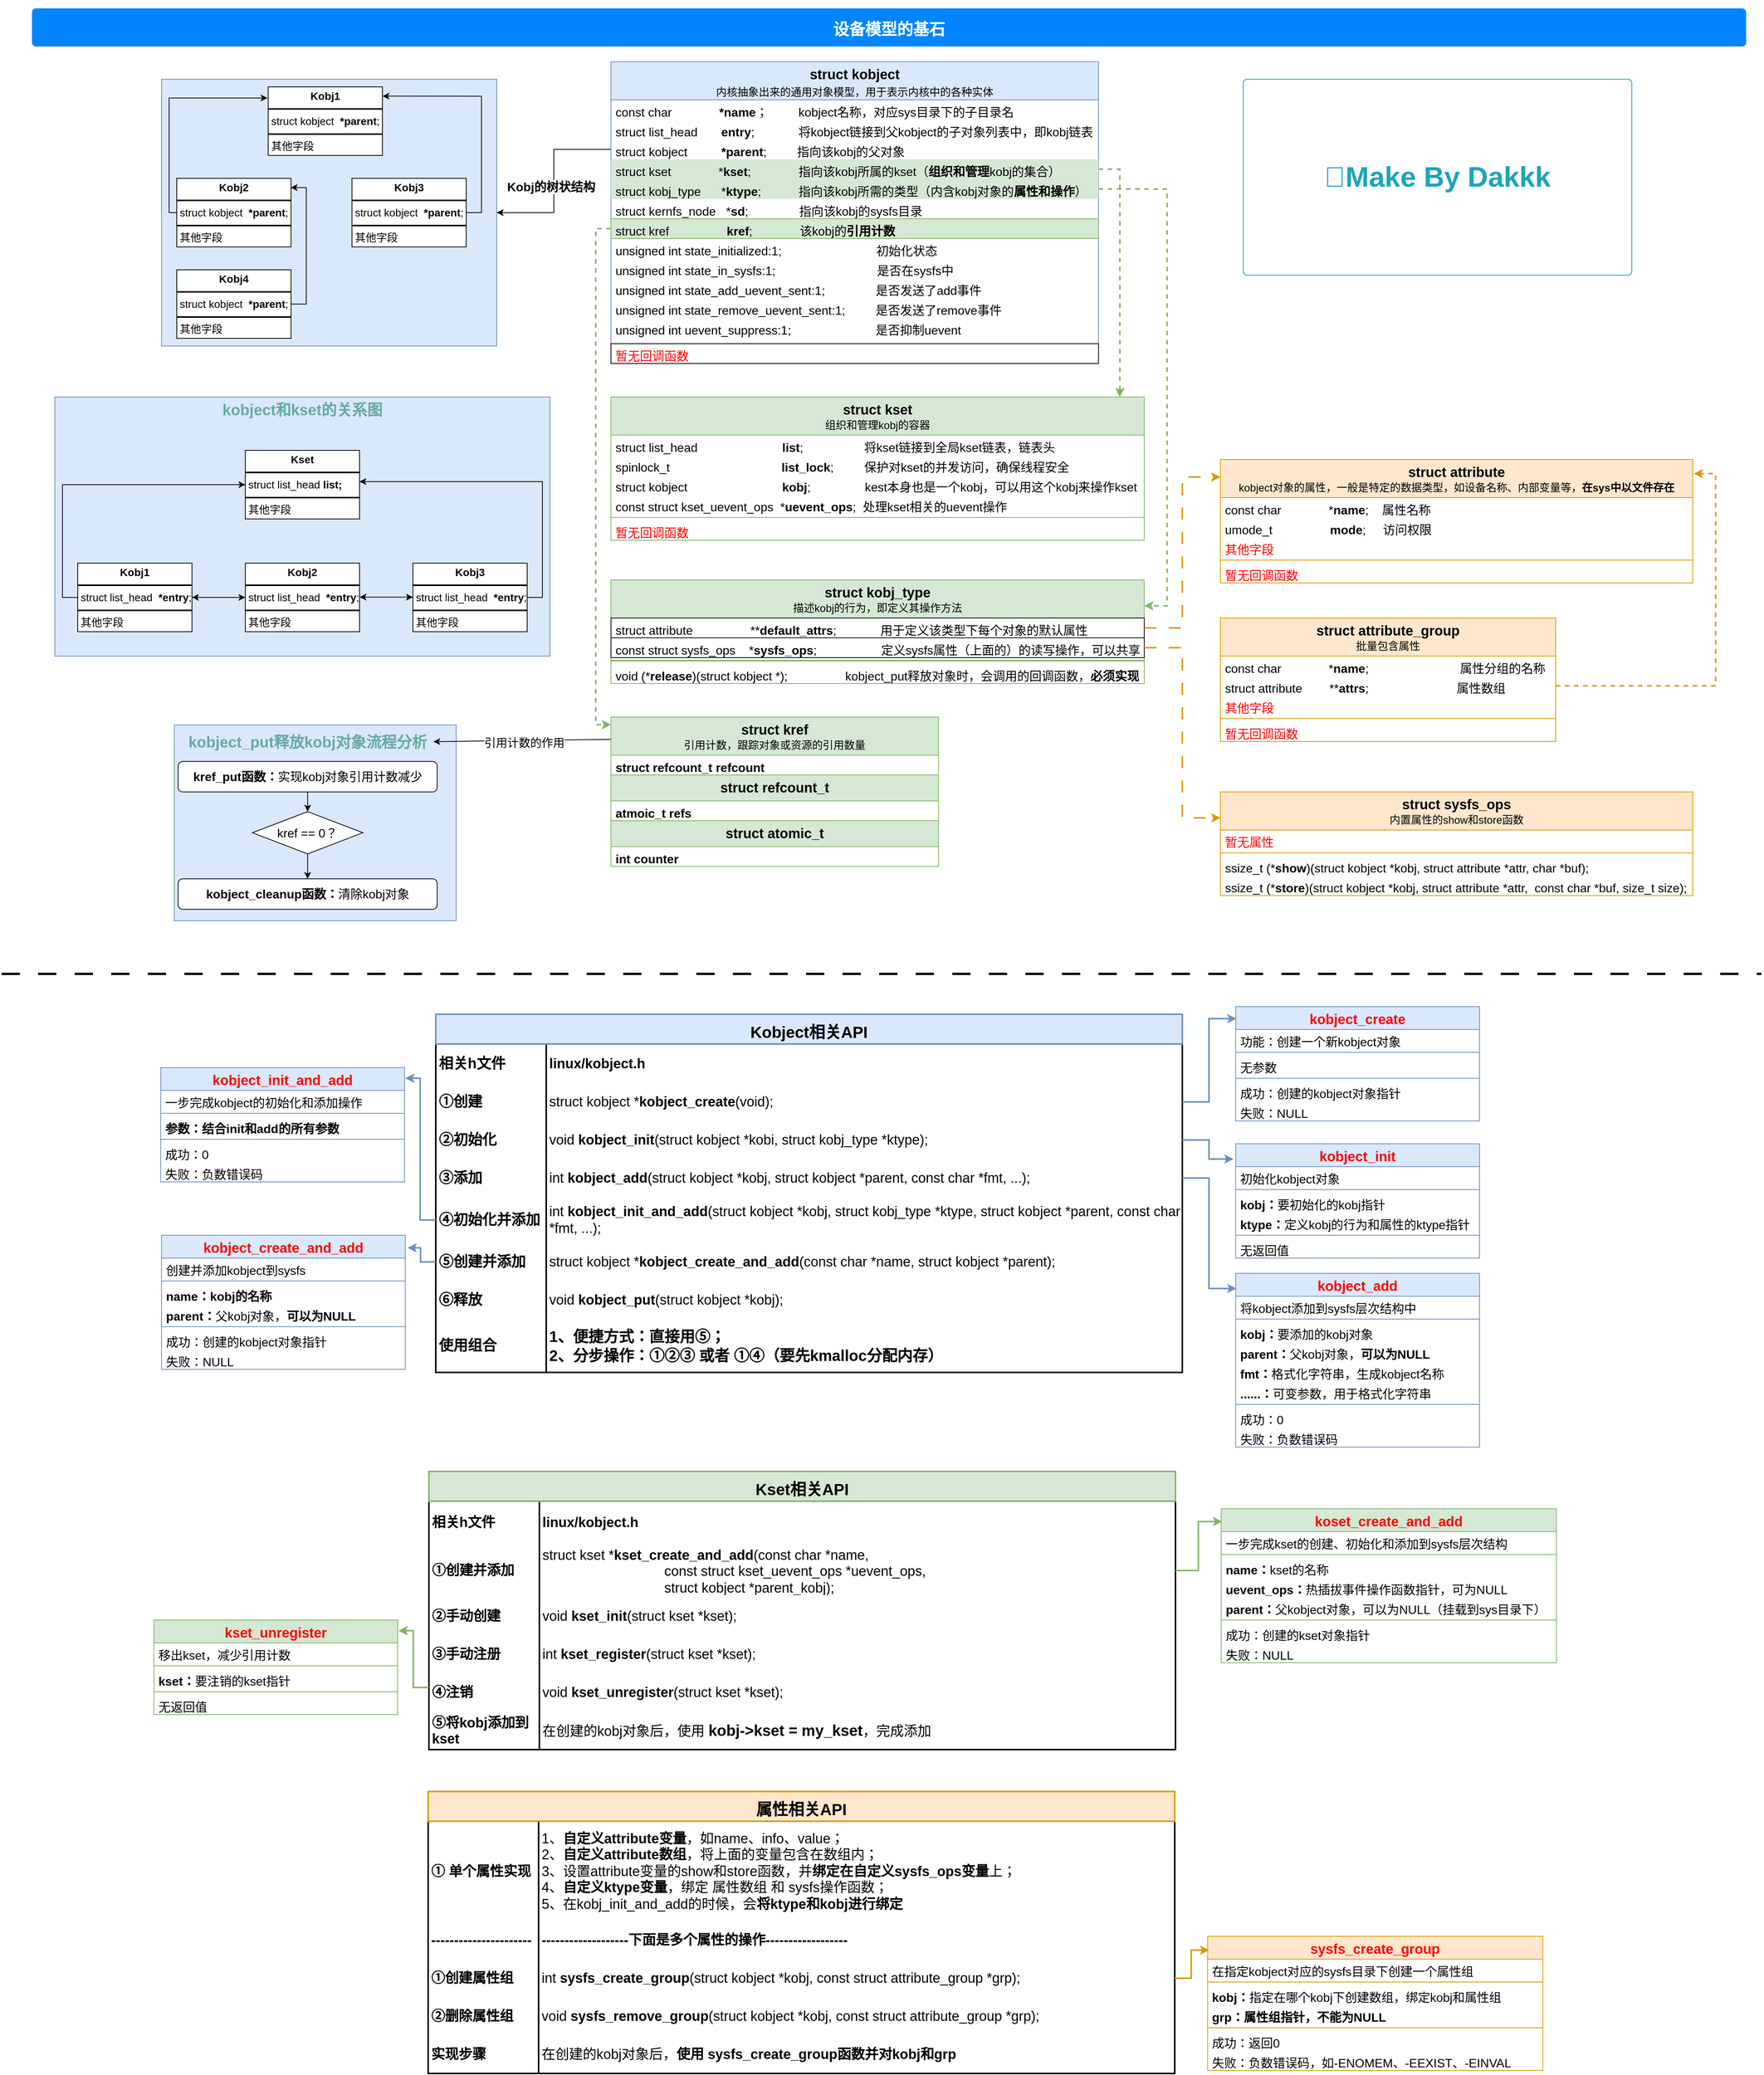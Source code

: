 <mxfile version="27.0.9">
  <diagram name="第 1 页" id="ouCq8ztcZjX6CfOKtcE9">
    <mxGraphModel dx="3600" dy="1413" grid="1" gridSize="10" guides="1" tooltips="1" connect="1" arrows="1" fold="1" page="1" pageScale="1" pageWidth="1169" pageHeight="1654" math="0" shadow="0">
      <root>
        <mxCell id="0" />
        <mxCell id="1" parent="0" />
        <mxCell id="UE9KWEg8_vf6rCw8CKMc-99" value="" style="rounded=0;whiteSpace=wrap;html=1;fontSize=14;fillColor=#dae8fc;strokeColor=#6c8ebf;" parent="1" vertex="1">
          <mxGeometry x="-950" y="113" width="440" height="350" as="geometry" />
        </mxCell>
        <mxCell id="UE9KWEg8_vf6rCw8CKMc-3" value="&lt;font style=&quot;font-size: 37px;&quot;&gt;🌻Make By Dakkk&lt;/font&gt;" style="html=1;shadow=0;dashed=0;shape=mxgraph.bootstrap.rrect;rSize=5;strokeColor=#1CA5B8;strokeWidth=1;fillColor=none;fontColor=#1CA5B8;whiteSpace=wrap;align=center;verticalAlign=middle;spacingLeft=0;fontStyle=1;fontSize=16;spacing=5;" parent="1" vertex="1">
          <mxGeometry x="470" y="113" width="510" height="257" as="geometry" />
        </mxCell>
        <mxCell id="UE9KWEg8_vf6rCw8CKMc-56" value="&lt;font style=&quot;font-size: 18px;&quot;&gt;struct kobject&lt;br&gt;&lt;span style=&quot;font-size: 14px; font-weight: 400;&quot;&gt;内核抽象出来的通用对象模型，用于表示内核中的各种实体&lt;/span&gt;&lt;/font&gt;" style="swimlane;fontStyle=1;align=center;verticalAlign=top;childLayout=stackLayout;horizontal=1;startSize=50;horizontalStack=0;resizeParent=1;resizeParentMax=0;resizeLast=0;collapsible=1;marginBottom=0;whiteSpace=wrap;html=1;fontSize=16;strokeColor=#6c8ebf;fillColor=#dae8fc;" parent="1" vertex="1">
          <mxGeometry x="-360" y="90" width="640" height="396" as="geometry">
            <mxRectangle x="20" y="90" width="400" height="60" as="alternateBounds" />
          </mxGeometry>
        </mxCell>
        <mxCell id="UE9KWEg8_vf6rCw8CKMc-57" value="const char&amp;nbsp; &amp;nbsp; &amp;nbsp; &amp;nbsp; &amp;nbsp; &amp;nbsp; &amp;nbsp; &lt;b&gt;*name&lt;/b&gt;；&amp;nbsp; &amp;nbsp; &amp;nbsp; &amp;nbsp; &amp;nbsp;kobject名称，对应sys目录下的子目录名" style="text;strokeColor=none;fillColor=none;align=left;verticalAlign=top;spacingLeft=4;spacingRight=4;overflow=hidden;rotatable=1;points=[[0,0.5],[1,0.5]];portConstraint=eastwest;whiteSpace=wrap;html=1;fontSize=16;movable=1;resizable=1;deletable=1;editable=1;locked=0;connectable=1;" parent="UE9KWEg8_vf6rCw8CKMc-56" vertex="1">
          <mxGeometry y="50" width="640" height="26" as="geometry" />
        </mxCell>
        <mxCell id="UE9KWEg8_vf6rCw8CKMc-80" value="struct list_head&amp;nbsp; &amp;nbsp; &amp;nbsp; &amp;nbsp;&lt;b&gt;entry&lt;/b&gt;;&amp;nbsp; &amp;nbsp; &amp;nbsp; &amp;nbsp; &amp;nbsp; &amp;nbsp; &amp;nbsp;将kobject链接到父kobject的子对象列表中，即kobj链表" style="text;strokeColor=none;fillColor=none;align=left;verticalAlign=top;spacingLeft=4;spacingRight=4;overflow=hidden;rotatable=1;points=[[0,0.5],[1,0.5]];portConstraint=eastwest;whiteSpace=wrap;html=1;fontSize=16;movable=1;resizable=1;deletable=1;editable=1;locked=0;connectable=1;" parent="UE9KWEg8_vf6rCw8CKMc-56" vertex="1">
          <mxGeometry y="76" width="640" height="26" as="geometry" />
        </mxCell>
        <mxCell id="UE9KWEg8_vf6rCw8CKMc-62" value="struct kobject&amp;nbsp; &amp;nbsp; &amp;nbsp; &amp;nbsp; &amp;nbsp; &lt;b&gt;*parent&lt;/b&gt;;&amp;nbsp; &amp;nbsp; &amp;nbsp; &amp;nbsp; &amp;nbsp;指向该kobj的父对象" style="text;strokeColor=none;fillColor=none;align=left;verticalAlign=top;spacingLeft=4;spacingRight=4;overflow=hidden;rotatable=0;points=[[0,0.5],[1,0.5]];portConstraint=eastwest;whiteSpace=wrap;html=1;fontSize=16;" parent="UE9KWEg8_vf6rCw8CKMc-56" vertex="1">
          <mxGeometry y="102" width="640" height="26" as="geometry" />
        </mxCell>
        <mxCell id="UE9KWEg8_vf6rCw8CKMc-64" value="struct kset&amp;nbsp; &amp;nbsp; &amp;nbsp; &amp;nbsp; &amp;nbsp; &amp;nbsp; &amp;nbsp; *&lt;b&gt;kset&lt;/b&gt;;&amp;nbsp; &amp;nbsp; &amp;nbsp; &amp;nbsp; &amp;nbsp; &amp;nbsp; &amp;nbsp; 指向该kobj所属的kset（&lt;b&gt;组织和管理&lt;/b&gt;kobj的集合）" style="text;strokeColor=none;fillColor=#d5e8d4;align=left;verticalAlign=top;spacingLeft=4;spacingRight=4;overflow=hidden;rotatable=0;points=[[0,0.5],[1,0.5]];portConstraint=eastwest;whiteSpace=wrap;html=1;fontSize=16;" parent="UE9KWEg8_vf6rCw8CKMc-56" vertex="1">
          <mxGeometry y="128" width="640" height="26" as="geometry" />
        </mxCell>
        <mxCell id="UE9KWEg8_vf6rCw8CKMc-72" value="struct kobj_type&amp;nbsp; &amp;nbsp; &amp;nbsp; *&lt;b&gt;ktype&lt;/b&gt;;&amp;nbsp; &amp;nbsp; &amp;nbsp; &amp;nbsp; &amp;nbsp; &amp;nbsp;指向该kobj所需的类型（内含kobj对象的&lt;b&gt;属性和操作&lt;/b&gt;）" style="text;strokeColor=none;fillColor=#d5e8d4;align=left;verticalAlign=top;spacingLeft=4;spacingRight=4;overflow=hidden;rotatable=0;points=[[0,0.5],[1,0.5]];portConstraint=eastwest;whiteSpace=wrap;html=1;fontSize=16;" parent="UE9KWEg8_vf6rCw8CKMc-56" vertex="1">
          <mxGeometry y="154" width="640" height="26" as="geometry" />
        </mxCell>
        <mxCell id="UE9KWEg8_vf6rCw8CKMc-71" value="struct kernfs_node&amp;nbsp; &amp;nbsp;*&lt;b&gt;sd&lt;/b&gt;;&amp;nbsp; &amp;nbsp; &amp;nbsp; &amp;nbsp; &amp;nbsp; &amp;nbsp; &amp;nbsp; &amp;nbsp;指向该kobj的sysfs目录" style="text;strokeColor=none;fillColor=none;align=left;verticalAlign=top;spacingLeft=4;spacingRight=4;overflow=hidden;rotatable=0;points=[[0,0.5],[1,0.5]];portConstraint=eastwest;whiteSpace=wrap;html=1;fontSize=16;" parent="UE9KWEg8_vf6rCw8CKMc-56" vertex="1">
          <mxGeometry y="180" width="640" height="26" as="geometry" />
        </mxCell>
        <mxCell id="UE9KWEg8_vf6rCw8CKMc-70" value="struct kref&amp;nbsp; &amp;nbsp; &amp;nbsp; &amp;nbsp; &amp;nbsp; &amp;nbsp; &amp;nbsp; &amp;nbsp; &amp;nbsp;&lt;b&gt;kref&lt;/b&gt;;&amp;nbsp; &amp;nbsp; &amp;nbsp; &amp;nbsp; &amp;nbsp; &amp;nbsp; &amp;nbsp; 该kobj的&lt;b&gt;引用计数&lt;/b&gt;" style="text;strokeColor=#82b366;fillColor=#d5e8d4;align=left;verticalAlign=top;spacingLeft=4;spacingRight=4;overflow=hidden;rotatable=0;points=[[0,0.5],[1,0.5]];portConstraint=eastwest;whiteSpace=wrap;html=1;fontSize=16;" parent="UE9KWEg8_vf6rCw8CKMc-56" vertex="1">
          <mxGeometry y="206" width="640" height="26" as="geometry" />
        </mxCell>
        <mxCell id="UE9KWEg8_vf6rCw8CKMc-69" value="unsigned int state_initialized:1;&amp;nbsp; &amp;nbsp; &amp;nbsp; &amp;nbsp; &amp;nbsp; &amp;nbsp; &amp;nbsp; &amp;nbsp; &amp;nbsp; &amp;nbsp; &amp;nbsp; &amp;nbsp; &amp;nbsp; &amp;nbsp; 初始化状态" style="text;strokeColor=none;fillColor=none;align=left;verticalAlign=top;spacingLeft=4;spacingRight=4;overflow=hidden;rotatable=0;points=[[0,0.5],[1,0.5]];portConstraint=eastwest;whiteSpace=wrap;html=1;fontSize=16;" parent="UE9KWEg8_vf6rCw8CKMc-56" vertex="1">
          <mxGeometry y="232" width="640" height="26" as="geometry" />
        </mxCell>
        <mxCell id="UE9KWEg8_vf6rCw8CKMc-68" value="unsigned int state_in_sysfs:1;&amp;nbsp; &amp;nbsp; &amp;nbsp; &amp;nbsp; &amp;nbsp; &amp;nbsp; &amp;nbsp; &amp;nbsp; &amp;nbsp; &amp;nbsp; &amp;nbsp; &amp;nbsp; &amp;nbsp; &amp;nbsp; &amp;nbsp; 是否在sysfs中" style="text;strokeColor=none;fillColor=none;align=left;verticalAlign=top;spacingLeft=4;spacingRight=4;overflow=hidden;rotatable=0;points=[[0,0.5],[1,0.5]];portConstraint=eastwest;whiteSpace=wrap;html=1;fontSize=16;" parent="UE9KWEg8_vf6rCw8CKMc-56" vertex="1">
          <mxGeometry y="258" width="640" height="26" as="geometry" />
        </mxCell>
        <mxCell id="UE9KWEg8_vf6rCw8CKMc-67" value="unsigned int state_add_uevent_sent:1;&amp;nbsp; &amp;nbsp; &amp;nbsp; &amp;nbsp; &amp;nbsp; &amp;nbsp; &amp;nbsp; &amp;nbsp;是否发送了add事件" style="text;strokeColor=none;fillColor=none;align=left;verticalAlign=top;spacingLeft=4;spacingRight=4;overflow=hidden;rotatable=0;points=[[0,0.5],[1,0.5]];portConstraint=eastwest;whiteSpace=wrap;html=1;fontSize=16;" parent="UE9KWEg8_vf6rCw8CKMc-56" vertex="1">
          <mxGeometry y="284" width="640" height="26" as="geometry" />
        </mxCell>
        <mxCell id="UE9KWEg8_vf6rCw8CKMc-60" value="unsigned int state_remove_uevent_sent:1;&amp;nbsp; &amp;nbsp; &amp;nbsp; &amp;nbsp; &amp;nbsp;是否发送了remove事件" style="text;strokeColor=none;fillColor=none;align=left;verticalAlign=top;spacingLeft=4;spacingRight=4;overflow=hidden;rotatable=0;points=[[0,0.5],[1,0.5]];portConstraint=eastwest;whiteSpace=wrap;html=1;fontSize=16;" parent="UE9KWEg8_vf6rCw8CKMc-56" vertex="1">
          <mxGeometry y="310" width="640" height="26" as="geometry" />
        </mxCell>
        <mxCell id="UE9KWEg8_vf6rCw8CKMc-66" value="unsigned int uevent_suppress:1;&amp;nbsp; &amp;nbsp; &amp;nbsp; &amp;nbsp; &amp;nbsp; &amp;nbsp; &amp;nbsp; &amp;nbsp; &amp;nbsp; &amp;nbsp; &amp;nbsp; &amp;nbsp; &amp;nbsp;是否抑制uevent" style="text;strokeColor=none;fillColor=none;align=left;verticalAlign=top;spacingLeft=4;spacingRight=4;overflow=hidden;rotatable=0;points=[[0,0.5],[1,0.5]];portConstraint=eastwest;whiteSpace=wrap;html=1;fontSize=16;" parent="UE9KWEg8_vf6rCw8CKMc-56" vertex="1">
          <mxGeometry y="336" width="640" height="26" as="geometry" />
        </mxCell>
        <mxCell id="UE9KWEg8_vf6rCw8CKMc-58" value="" style="line;strokeWidth=1;fillColor=none;align=left;verticalAlign=middle;spacingTop=-1;spacingLeft=3;spacingRight=3;rotatable=0;labelPosition=right;points=[];portConstraint=eastwest;strokeColor=none;fontSize=16;" parent="UE9KWEg8_vf6rCw8CKMc-56" vertex="1">
          <mxGeometry y="362" width="640" height="8" as="geometry" />
        </mxCell>
        <mxCell id="UE9KWEg8_vf6rCw8CKMc-75" value="&lt;font style=&quot;color: light-dark(rgb(255, 0, 0), rgb(255, 255, 255));&quot;&gt;暂无回调函数&lt;/font&gt;" style="text;strokeColor=default;fillColor=none;align=left;verticalAlign=top;spacingLeft=4;spacingRight=4;overflow=hidden;rotatable=0;points=[[0,0.5],[1,0.5]];portConstraint=eastwest;whiteSpace=wrap;html=1;fontSize=16;" parent="UE9KWEg8_vf6rCw8CKMc-56" vertex="1">
          <mxGeometry y="370" width="640" height="26" as="geometry" />
        </mxCell>
        <mxCell id="UE9KWEg8_vf6rCw8CKMc-89" value="&lt;p style=&quot;margin:0px;margin-top:4px;text-align:center;&quot;&gt;&lt;b&gt;Kobj1&lt;/b&gt;&lt;/p&gt;&lt;hr style=&quot;border-style:solid;&quot;&gt;&lt;p style=&quot;margin:0px;margin-left:4px;&quot;&gt;&lt;span&gt;struct kobject&amp;nbsp;&amp;nbsp;&lt;/span&gt;&lt;b&gt;*parent&lt;/b&gt;&lt;span&gt;;&lt;/span&gt;&lt;/p&gt;&lt;hr style=&quot;border-style:solid;&quot;&gt;&lt;p style=&quot;margin:0px;margin-left:4px;&quot;&gt;其他字段&lt;/p&gt;" style="verticalAlign=top;align=left;overflow=fill;html=1;whiteSpace=wrap;fontSize=14;" parent="1" vertex="1">
          <mxGeometry x="-810" y="123" width="150" height="90" as="geometry" />
        </mxCell>
        <mxCell id="UE9KWEg8_vf6rCw8CKMc-93" value="&lt;p style=&quot;margin:0px;margin-top:4px;text-align:center;&quot;&gt;&lt;b&gt;Kobj4&lt;/b&gt;&lt;/p&gt;&lt;hr style=&quot;border-style:solid;&quot;&gt;&lt;p style=&quot;margin:0px;margin-left:4px;&quot;&gt;&lt;span&gt;struct kobject&amp;nbsp;&amp;nbsp;&lt;/span&gt;&lt;b&gt;*parent&lt;/b&gt;&lt;span&gt;;&lt;/span&gt;&lt;/p&gt;&lt;hr style=&quot;border-style:solid;&quot;&gt;&lt;p style=&quot;margin:0px;margin-left:4px;&quot;&gt;其他字段&lt;/p&gt;" style="verticalAlign=top;align=left;overflow=fill;html=1;whiteSpace=wrap;fontSize=14;" parent="1" vertex="1">
          <mxGeometry x="-930" y="363" width="150" height="90" as="geometry" />
        </mxCell>
        <mxCell id="UE9KWEg8_vf6rCw8CKMc-94" value="&lt;p style=&quot;margin:0px;margin-top:4px;text-align:center;&quot;&gt;&lt;b&gt;Kobj3&lt;/b&gt;&lt;/p&gt;&lt;hr style=&quot;border-style:solid;&quot;&gt;&lt;p style=&quot;margin:0px;margin-left:4px;&quot;&gt;&lt;span&gt;struct kobject&amp;nbsp;&amp;nbsp;&lt;/span&gt;&lt;b&gt;*parent&lt;/b&gt;&lt;span&gt;;&lt;/span&gt;&lt;/p&gt;&lt;hr style=&quot;border-style:solid;&quot;&gt;&lt;p style=&quot;margin:0px;margin-left:4px;&quot;&gt;其他字段&lt;/p&gt;" style="verticalAlign=top;align=left;overflow=fill;html=1;whiteSpace=wrap;fontSize=14;" parent="1" vertex="1">
          <mxGeometry x="-700" y="243" width="150" height="90" as="geometry" />
        </mxCell>
        <mxCell id="UE9KWEg8_vf6rCw8CKMc-95" value="&lt;p style=&quot;margin:0px;margin-top:4px;text-align:center;&quot;&gt;&lt;b&gt;Kobj2&lt;/b&gt;&lt;/p&gt;&lt;hr style=&quot;border-style:solid;&quot;&gt;&lt;p style=&quot;margin:0px;margin-left:4px;&quot;&gt;&lt;span&gt;struct kobject&amp;nbsp;&amp;nbsp;&lt;/span&gt;&lt;b&gt;*parent&lt;/b&gt;&lt;span&gt;;&lt;/span&gt;&lt;/p&gt;&lt;hr style=&quot;border-style:solid;&quot;&gt;&lt;p style=&quot;margin:0px;margin-left:4px;&quot;&gt;其他字段&lt;/p&gt;" style="verticalAlign=top;align=left;overflow=fill;html=1;whiteSpace=wrap;fontSize=14;" parent="1" vertex="1">
          <mxGeometry x="-930" y="243" width="150" height="90" as="geometry" />
        </mxCell>
        <mxCell id="UE9KWEg8_vf6rCw8CKMc-100" value="&lt;h1 style=&quot;&quot;&gt;&lt;font style=&quot;font-size: 21px;&quot;&gt;设备模型的基石&lt;/font&gt;&lt;/h1&gt;" style="html=1;shadow=0;dashed=0;shape=mxgraph.bootstrap.rrect;rSize=5;strokeColor=none;strokeWidth=1;fillColor=#0085FC;fontColor=#FFFFFF;whiteSpace=wrap;align=center;verticalAlign=middle;spacingLeft=0;fontStyle=1;fontSize=14;spacing=5;" parent="1" vertex="1">
          <mxGeometry x="-1120" y="20" width="2250" height="50" as="geometry" />
        </mxCell>
        <mxCell id="UE9KWEg8_vf6rCw8CKMc-102" style="edgeStyle=orthogonalEdgeStyle;rounded=0;orthogonalLoop=1;jettySize=auto;html=1;entryX=-0.006;entryY=0.162;entryDx=0;entryDy=0;entryPerimeter=0;" parent="1" source="UE9KWEg8_vf6rCw8CKMc-95" target="UE9KWEg8_vf6rCw8CKMc-89" edge="1">
          <mxGeometry relative="1" as="geometry">
            <Array as="points">
              <mxPoint x="-940" y="288" />
              <mxPoint x="-940" y="138" />
            </Array>
          </mxGeometry>
        </mxCell>
        <mxCell id="UE9KWEg8_vf6rCw8CKMc-103" style="edgeStyle=orthogonalEdgeStyle;rounded=0;orthogonalLoop=1;jettySize=auto;html=1;entryX=1.001;entryY=0.135;entryDx=0;entryDy=0;entryPerimeter=0;" parent="1" source="UE9KWEg8_vf6rCw8CKMc-94" target="UE9KWEg8_vf6rCw8CKMc-89" edge="1">
          <mxGeometry relative="1" as="geometry">
            <Array as="points">
              <mxPoint x="-530" y="288" />
              <mxPoint x="-530" y="135" />
            </Array>
          </mxGeometry>
        </mxCell>
        <mxCell id="UE9KWEg8_vf6rCw8CKMc-104" style="edgeStyle=orthogonalEdgeStyle;rounded=0;orthogonalLoop=1;jettySize=auto;html=1;entryX=0.997;entryY=0.135;entryDx=0;entryDy=0;entryPerimeter=0;" parent="1" source="UE9KWEg8_vf6rCw8CKMc-93" target="UE9KWEg8_vf6rCw8CKMc-95" edge="1">
          <mxGeometry relative="1" as="geometry">
            <Array as="points">
              <mxPoint x="-760" y="408" />
              <mxPoint x="-760" y="255" />
            </Array>
          </mxGeometry>
        </mxCell>
        <mxCell id="UE9KWEg8_vf6rCw8CKMc-128" value="&lt;span style=&quot;font-size: 18px;&quot;&gt;struct kobj_type&lt;/span&gt;&lt;br style=&quot;font-size: 18px;&quot;&gt;&lt;span style=&quot;font-size: 14px; font-weight: 400;&quot;&gt;描述kobj的行为，即定义其操作方法&lt;/span&gt;" style="swimlane;fontStyle=1;align=center;verticalAlign=top;childLayout=stackLayout;horizontal=1;startSize=50;horizontalStack=0;resizeParent=1;resizeParentMax=0;resizeLast=0;collapsible=1;marginBottom=0;whiteSpace=wrap;html=1;fillColor=#d5e8d4;strokeColor=#82b366;" parent="1" vertex="1">
          <mxGeometry x="-360" y="770" width="700" height="136" as="geometry">
            <mxRectangle x="20" y="770" width="260" height="50" as="alternateBounds" />
          </mxGeometry>
        </mxCell>
        <mxCell id="UE9KWEg8_vf6rCw8CKMc-138" value="&lt;span style=&quot;font-size: 16px;&quot;&gt;struct attribute&amp;nbsp; &amp;nbsp; &amp;nbsp; &amp;nbsp; &amp;nbsp; &amp;nbsp; &amp;nbsp; &amp;nbsp; &amp;nbsp;**&lt;b&gt;default_attrs&lt;/b&gt;;&amp;nbsp; &amp;nbsp; &amp;nbsp; &amp;nbsp; &amp;nbsp; &amp;nbsp; &amp;nbsp;用于定义该类型下每个对象的默认属性&lt;/span&gt;" style="text;strokeColor=default;fillColor=none;align=left;verticalAlign=top;spacingLeft=4;spacingRight=4;overflow=hidden;rotatable=0;points=[[0,0.5],[1,0.5]];portConstraint=eastwest;whiteSpace=wrap;html=1;" parent="UE9KWEg8_vf6rCw8CKMc-128" vertex="1">
          <mxGeometry y="50" width="700" height="26" as="geometry" />
        </mxCell>
        <mxCell id="UE9KWEg8_vf6rCw8CKMc-129" value="&lt;span style=&quot;font-size: 16px;&quot;&gt;const struct sysfs_ops&amp;nbsp; &amp;nbsp; *&lt;b&gt;sysfs_ops&lt;/b&gt;;&amp;nbsp; &amp;nbsp; &amp;nbsp; &amp;nbsp; &amp;nbsp; &amp;nbsp; &amp;nbsp; &amp;nbsp; &amp;nbsp; &amp;nbsp;定义sysfs属性（上面的）的读写操作，可以共享&lt;/span&gt;" style="text;strokeColor=default;fillColor=none;align=left;verticalAlign=top;spacingLeft=4;spacingRight=4;overflow=hidden;rotatable=0;points=[[0,0.5],[1,0.5]];portConstraint=eastwest;whiteSpace=wrap;html=1;" parent="UE9KWEg8_vf6rCw8CKMc-128" vertex="1">
          <mxGeometry y="76" width="700" height="26" as="geometry" />
        </mxCell>
        <mxCell id="UE9KWEg8_vf6rCw8CKMc-130" value="" style="line;strokeWidth=2;fillColor=none;align=left;verticalAlign=middle;spacingTop=-1;spacingLeft=3;spacingRight=3;rotatable=0;labelPosition=right;points=[];portConstraint=eastwest;strokeColor=inherit;" parent="UE9KWEg8_vf6rCw8CKMc-128" vertex="1">
          <mxGeometry y="102" width="700" height="8" as="geometry" />
        </mxCell>
        <mxCell id="UE9KWEg8_vf6rCw8CKMc-131" value="&lt;span style=&quot;font-size: 16px;&quot;&gt;void (*&lt;b&gt;release&lt;/b&gt;)(struct kobject *);&amp;nbsp; &amp;nbsp; &amp;nbsp; &amp;nbsp; &amp;nbsp; &amp;nbsp; &amp;nbsp; &amp;nbsp; &amp;nbsp;kobject_put释放对象时，会调用的回调函数，&lt;b&gt;必须实现&lt;/b&gt;&lt;/span&gt;" style="text;strokeColor=none;fillColor=none;align=left;verticalAlign=top;spacingLeft=4;spacingRight=4;overflow=hidden;rotatable=0;points=[[0,0.5],[1,0.5]];portConstraint=eastwest;whiteSpace=wrap;html=1;" parent="UE9KWEg8_vf6rCw8CKMc-128" vertex="1">
          <mxGeometry y="110" width="700" height="26" as="geometry" />
        </mxCell>
        <mxCell id="UE9KWEg8_vf6rCw8CKMc-141" style="edgeStyle=orthogonalEdgeStyle;rounded=0;orthogonalLoop=1;jettySize=auto;html=1;entryX=1;entryY=0.5;entryDx=0;entryDy=0;" parent="1" source="UE9KWEg8_vf6rCw8CKMc-62" target="UE9KWEg8_vf6rCw8CKMc-99" edge="1">
          <mxGeometry relative="1" as="geometry" />
        </mxCell>
        <mxCell id="UE9KWEg8_vf6rCw8CKMc-142" value="Kobj的树状结构" style="edgeLabel;html=1;align=center;verticalAlign=middle;resizable=0;points=[];fontSize=16;fontStyle=1" parent="UE9KWEg8_vf6rCw8CKMc-141" vertex="1" connectable="0">
          <mxGeometry x="0.064" y="-4" relative="1" as="geometry">
            <mxPoint as="offset" />
          </mxGeometry>
        </mxCell>
        <mxCell id="UE9KWEg8_vf6rCw8CKMc-145" value="&lt;span style=&quot;font-size: 18px;&quot;&gt;struct attribute&lt;/span&gt;&lt;br style=&quot;font-size: 18px;&quot;&gt;&lt;span style=&quot;font-size: 14px; font-weight: 400;&quot;&gt;kobject对象的属性，一般是特定的数据类型，如设备名称、内部变量等，&lt;/span&gt;&lt;span style=&quot;font-size: 14px;&quot;&gt;在sys中以文件存在&lt;/span&gt;" style="swimlane;fontStyle=1;align=center;verticalAlign=top;childLayout=stackLayout;horizontal=1;startSize=50;horizontalStack=0;resizeParent=1;resizeParentMax=0;resizeLast=0;collapsible=1;marginBottom=0;whiteSpace=wrap;html=1;fillColor=#ffe6cc;strokeColor=#d79b00;" parent="1" vertex="1">
          <mxGeometry x="440" y="612" width="620" height="162" as="geometry">
            <mxRectangle x="20" y="960" width="220" height="50" as="alternateBounds" />
          </mxGeometry>
        </mxCell>
        <mxCell id="UE9KWEg8_vf6rCw8CKMc-149" value="&lt;span style=&quot;font-size: 16px;&quot;&gt;const char&amp;nbsp; &amp;nbsp; &amp;nbsp; &amp;nbsp; &amp;nbsp; &amp;nbsp; &amp;nbsp; *&lt;b&gt;name&lt;/b&gt;;&amp;nbsp; &amp;nbsp; 属性名称&lt;/span&gt;" style="text;strokeColor=none;fillColor=none;align=left;verticalAlign=top;spacingLeft=4;spacingRight=4;overflow=hidden;rotatable=0;points=[[0,0.5],[1,0.5]];portConstraint=eastwest;whiteSpace=wrap;html=1;" parent="UE9KWEg8_vf6rCw8CKMc-145" vertex="1">
          <mxGeometry y="50" width="620" height="26" as="geometry" />
        </mxCell>
        <mxCell id="UE9KWEg8_vf6rCw8CKMc-150" value="&lt;span style=&quot;font-size: 16px;&quot;&gt;umode_t&amp;nbsp; &amp;nbsp; &amp;nbsp; &amp;nbsp; &amp;nbsp; &amp;nbsp; &amp;nbsp; &amp;nbsp; &amp;nbsp;&lt;b&gt;mode&lt;/b&gt;;&amp;nbsp; &amp;nbsp; &amp;nbsp;访问权限&lt;/span&gt;" style="text;strokeColor=none;fillColor=none;align=left;verticalAlign=top;spacingLeft=4;spacingRight=4;overflow=hidden;rotatable=0;points=[[0,0.5],[1,0.5]];portConstraint=eastwest;whiteSpace=wrap;html=1;" parent="UE9KWEg8_vf6rCw8CKMc-145" vertex="1">
          <mxGeometry y="76" width="620" height="26" as="geometry" />
        </mxCell>
        <mxCell id="UE9KWEg8_vf6rCw8CKMc-146" value="&lt;span style=&quot;font-size: 16px;&quot;&gt;&lt;font style=&quot;color: light-dark(rgb(255, 0, 0), rgb(255, 255, 255));&quot;&gt;其他字段&lt;/font&gt;&lt;/span&gt;" style="text;strokeColor=none;fillColor=none;align=left;verticalAlign=top;spacingLeft=4;spacingRight=4;overflow=hidden;rotatable=0;points=[[0,0.5],[1,0.5]];portConstraint=eastwest;whiteSpace=wrap;html=1;" parent="UE9KWEg8_vf6rCw8CKMc-145" vertex="1">
          <mxGeometry y="102" width="620" height="26" as="geometry" />
        </mxCell>
        <mxCell id="UE9KWEg8_vf6rCw8CKMc-148" value="" style="line;strokeWidth=1;fillColor=none;align=left;verticalAlign=middle;spacingTop=-1;spacingLeft=3;spacingRight=3;rotatable=0;labelPosition=right;points=[];portConstraint=eastwest;strokeColor=inherit;" parent="UE9KWEg8_vf6rCw8CKMc-145" vertex="1">
          <mxGeometry y="128" width="620" height="8" as="geometry" />
        </mxCell>
        <mxCell id="rmbBE6kH65Ux2JAUvKc--62" value="&lt;span style=&quot;font-size: 16px;&quot;&gt;&lt;font style=&quot;color: light-dark(rgb(255, 0, 0), rgb(255, 255, 255));&quot;&gt;暂无回调函数&lt;/font&gt;&lt;/span&gt;" style="text;strokeColor=none;fillColor=none;align=left;verticalAlign=top;spacingLeft=4;spacingRight=4;overflow=hidden;rotatable=0;points=[[0,0.5],[1,0.5]];portConstraint=eastwest;whiteSpace=wrap;html=1;" parent="UE9KWEg8_vf6rCw8CKMc-145" vertex="1">
          <mxGeometry y="136" width="620" height="26" as="geometry" />
        </mxCell>
        <mxCell id="UE9KWEg8_vf6rCw8CKMc-152" value="&lt;span style=&quot;font-size: 18px;&quot;&gt;struct kset&lt;/span&gt;&lt;br style=&quot;font-size: 18px;&quot;&gt;&lt;span style=&quot;font-size: 14px; font-weight: 400;&quot;&gt;组织和管理kobj的容器&lt;/span&gt;" style="swimlane;fontStyle=1;align=center;verticalAlign=top;childLayout=stackLayout;horizontal=1;startSize=50;horizontalStack=0;resizeParent=1;resizeParentMax=0;resizeLast=0;collapsible=1;marginBottom=0;whiteSpace=wrap;html=1;fillColor=#d5e8d4;strokeColor=#82b366;" parent="1" vertex="1">
          <mxGeometry x="-360" y="530" width="700" height="188" as="geometry">
            <mxRectangle x="20" y="530" width="180" height="50" as="alternateBounds" />
          </mxGeometry>
        </mxCell>
        <mxCell id="UE9KWEg8_vf6rCw8CKMc-153" value="&lt;span style=&quot;font-size: 16px;&quot;&gt;struct list_head&amp;nbsp; &amp;nbsp; &amp;nbsp; &amp;nbsp; &amp;nbsp; &amp;nbsp; &amp;nbsp; &amp;nbsp; &amp;nbsp; &amp;nbsp; &amp;nbsp; &amp;nbsp; &amp;nbsp;&lt;b&gt;list&lt;/b&gt;;&amp;nbsp; &amp;nbsp; &amp;nbsp; &amp;nbsp; &amp;nbsp; &amp;nbsp; &amp;nbsp; &amp;nbsp; &amp;nbsp; 将kset链接到全局kset链表，链表头&lt;/span&gt;" style="text;strokeColor=none;fillColor=none;align=left;verticalAlign=top;spacingLeft=4;spacingRight=4;overflow=hidden;rotatable=0;points=[[0,0.5],[1,0.5]];portConstraint=eastwest;whiteSpace=wrap;html=1;" parent="UE9KWEg8_vf6rCw8CKMc-152" vertex="1">
          <mxGeometry y="50" width="700" height="26" as="geometry" />
        </mxCell>
        <mxCell id="UE9KWEg8_vf6rCw8CKMc-154" value="&lt;span style=&quot;font-size: 16px;&quot;&gt;spinlock_t&amp;nbsp; &amp;nbsp; &amp;nbsp; &amp;nbsp; &amp;nbsp; &amp;nbsp; &amp;nbsp; &amp;nbsp; &amp;nbsp; &amp;nbsp; &amp;nbsp; &amp;nbsp; &amp;nbsp; &amp;nbsp; &amp;nbsp; &amp;nbsp; &amp;nbsp;&lt;b&gt;list_lock&lt;/b&gt;;&amp;nbsp; &amp;nbsp; &amp;nbsp; &amp;nbsp; &amp;nbsp;保护对kset的并发访问，确保线程安全&lt;/span&gt;" style="text;strokeColor=none;fillColor=none;align=left;verticalAlign=top;spacingLeft=4;spacingRight=4;overflow=hidden;rotatable=0;points=[[0,0.5],[1,0.5]];portConstraint=eastwest;whiteSpace=wrap;html=1;" parent="UE9KWEg8_vf6rCw8CKMc-152" vertex="1">
          <mxGeometry y="76" width="700" height="26" as="geometry" />
        </mxCell>
        <mxCell id="UE9KWEg8_vf6rCw8CKMc-157" value="&lt;span style=&quot;font-size: 16px;&quot;&gt;struct kobject&amp;nbsp; &amp;nbsp; &amp;nbsp; &amp;nbsp; &amp;nbsp; &amp;nbsp; &amp;nbsp; &amp;nbsp; &amp;nbsp; &amp;nbsp; &amp;nbsp; &amp;nbsp; &amp;nbsp; &amp;nbsp;&amp;nbsp;&lt;b&gt;kobj&lt;/b&gt;;&amp;nbsp; &amp;nbsp; &amp;nbsp; &amp;nbsp; &amp;nbsp; &amp;nbsp; &amp;nbsp; &amp;nbsp; kest本身也是一个kobj，可以用这个kobj来操作kset&lt;/span&gt;" style="text;strokeColor=none;fillColor=none;align=left;verticalAlign=top;spacingLeft=4;spacingRight=4;overflow=hidden;rotatable=0;points=[[0,0.5],[1,0.5]];portConstraint=eastwest;whiteSpace=wrap;html=1;" parent="UE9KWEg8_vf6rCw8CKMc-152" vertex="1">
          <mxGeometry y="102" width="700" height="26" as="geometry" />
        </mxCell>
        <mxCell id="UE9KWEg8_vf6rCw8CKMc-158" value="&lt;span style=&quot;font-size: 16px;&quot;&gt;const struct kset_uevent_ops&amp;nbsp; *&lt;b&gt;uevent_ops&lt;/b&gt;;&amp;nbsp; 处理kset相关的uevent操作&lt;/span&gt;" style="text;strokeColor=none;fillColor=none;align=left;verticalAlign=top;spacingLeft=4;spacingRight=4;overflow=hidden;rotatable=0;points=[[0,0.5],[1,0.5]];portConstraint=eastwest;whiteSpace=wrap;html=1;" parent="UE9KWEg8_vf6rCw8CKMc-152" vertex="1">
          <mxGeometry y="128" width="700" height="26" as="geometry" />
        </mxCell>
        <mxCell id="UE9KWEg8_vf6rCw8CKMc-155" value="" style="line;strokeWidth=1;fillColor=none;align=left;verticalAlign=middle;spacingTop=-1;spacingLeft=3;spacingRight=3;rotatable=0;labelPosition=right;points=[];portConstraint=eastwest;strokeColor=inherit;" parent="UE9KWEg8_vf6rCw8CKMc-152" vertex="1">
          <mxGeometry y="154" width="700" height="8" as="geometry" />
        </mxCell>
        <mxCell id="UE9KWEg8_vf6rCw8CKMc-156" value="&lt;span style=&quot;color: rgb(255, 0, 0); font-size: 16px;&quot;&gt;暂无回调函数&lt;/span&gt;" style="text;strokeColor=none;fillColor=none;align=left;verticalAlign=top;spacingLeft=4;spacingRight=4;overflow=hidden;rotatable=0;points=[[0,0.5],[1,0.5]];portConstraint=eastwest;whiteSpace=wrap;html=1;" parent="UE9KWEg8_vf6rCw8CKMc-152" vertex="1">
          <mxGeometry y="162" width="700" height="26" as="geometry" />
        </mxCell>
        <mxCell id="UE9KWEg8_vf6rCw8CKMc-162" style="edgeStyle=orthogonalEdgeStyle;rounded=0;orthogonalLoop=1;jettySize=auto;html=1;dashed=1;fillColor=#d5e8d4;strokeColor=#82b366;strokeWidth=2;" parent="1" source="UE9KWEg8_vf6rCw8CKMc-64" edge="1">
          <mxGeometry relative="1" as="geometry">
            <mxPoint x="308" y="530" as="targetPoint" />
            <Array as="points">
              <mxPoint x="308" y="231" />
            </Array>
          </mxGeometry>
        </mxCell>
        <mxCell id="UE9KWEg8_vf6rCw8CKMc-164" style="edgeStyle=orthogonalEdgeStyle;rounded=0;orthogonalLoop=1;jettySize=auto;html=1;entryX=1;entryY=0.25;entryDx=0;entryDy=0;dashed=1;fillColor=#d5e8d4;strokeColor=#82b366;strokeWidth=2;" parent="1" source="UE9KWEg8_vf6rCw8CKMc-72" target="UE9KWEg8_vf6rCw8CKMc-128" edge="1">
          <mxGeometry relative="1" as="geometry">
            <Array as="points">
              <mxPoint x="370" y="257" />
              <mxPoint x="370" y="804" />
            </Array>
          </mxGeometry>
        </mxCell>
        <mxCell id="UE9KWEg8_vf6rCw8CKMc-167" value="" style="shape=table;startSize=0;container=1;collapsible=0;childLayout=tableLayout;fixedRows=1;rowLines=0;fontStyle=0;strokeColor=default;fontSize=16;spacing=4;spacingTop=0;spacingLeft=0;spacingBottom=0;strokeWidth=2;" parent="1" vertex="1">
          <mxGeometry x="-590" y="1379" width="980" height="431.0" as="geometry" />
        </mxCell>
        <mxCell id="UE9KWEg8_vf6rCw8CKMc-180" value="" style="shape=tableRow;horizontal=0;startSize=0;swimlaneHead=0;swimlaneBody=0;top=0;left=0;bottom=0;right=0;collapsible=0;dropTarget=0;fillColor=none;points=[[0,0.5],[1,0.5]];portConstraint=eastwest;strokeColor=inherit;fontSize=16;spacing=4;spacingTop=0;spacingLeft=0;spacingBottom=0;" parent="UE9KWEg8_vf6rCw8CKMc-167" vertex="1">
          <mxGeometry width="980" height="51" as="geometry" />
        </mxCell>
        <mxCell id="UE9KWEg8_vf6rCw8CKMc-181" value="相关h文件" style="shape=partialRectangle;html=1;whiteSpace=wrap;connectable=0;fillColor=none;top=0;left=0;bottom=0;right=0;overflow=hidden;strokeColor=inherit;fontSize=19;fontStyle=1;align=left;spacing=4;spacingTop=0;spacingLeft=0;spacingBottom=0;" parent="UE9KWEg8_vf6rCw8CKMc-180" vertex="1">
          <mxGeometry width="145" height="51" as="geometry">
            <mxRectangle width="145" height="51" as="alternateBounds" />
          </mxGeometry>
        </mxCell>
        <mxCell id="UE9KWEg8_vf6rCw8CKMc-182" value="&lt;b&gt;&lt;font&gt;linux/kobject.h&lt;/font&gt;&lt;/b&gt;" style="shape=partialRectangle;html=1;whiteSpace=wrap;connectable=0;fillColor=none;top=0;left=0;bottom=0;right=0;align=left;spacingLeft=0;overflow=hidden;strokeColor=inherit;fontSize=18;spacing=4;spacingTop=0;spacingBottom=0;" parent="UE9KWEg8_vf6rCw8CKMc-180" vertex="1">
          <mxGeometry x="145" width="835" height="51" as="geometry">
            <mxRectangle width="835" height="51" as="alternateBounds" />
          </mxGeometry>
        </mxCell>
        <mxCell id="UE9KWEg8_vf6rCw8CKMc-207" value="" style="shape=tableRow;horizontal=0;startSize=0;swimlaneHead=0;swimlaneBody=0;top=0;left=0;bottom=0;right=0;collapsible=0;dropTarget=0;fillColor=none;points=[[0,0.5],[1,0.5]];portConstraint=eastwest;strokeColor=inherit;fontSize=16;spacing=4;spacingTop=0;spacingLeft=0;spacingBottom=0;" parent="UE9KWEg8_vf6rCw8CKMc-167" vertex="1">
          <mxGeometry y="51" width="980" height="50" as="geometry" />
        </mxCell>
        <mxCell id="UE9KWEg8_vf6rCw8CKMc-208" value="①创建" style="shape=partialRectangle;html=1;whiteSpace=wrap;connectable=0;fillColor=none;top=0;left=0;bottom=0;right=0;overflow=hidden;pointerEvents=1;strokeColor=inherit;fontSize=19;fontStyle=1;align=left;spacing=4;spacingTop=0;spacingLeft=0;spacingBottom=0;strokeWidth=1;" parent="UE9KWEg8_vf6rCw8CKMc-207" vertex="1">
          <mxGeometry width="145" height="50" as="geometry">
            <mxRectangle width="145" height="50" as="alternateBounds" />
          </mxGeometry>
        </mxCell>
        <mxCell id="UE9KWEg8_vf6rCw8CKMc-209" value="struct kobject *&lt;b&gt;kobject_create&lt;/b&gt;(void);" style="shape=partialRectangle;html=1;whiteSpace=wrap;connectable=0;fillColor=none;top=0;left=0;bottom=0;right=0;align=left;spacingLeft=0;overflow=hidden;strokeColor=inherit;fontSize=18;spacing=4;spacingTop=0;spacingBottom=0;strokeWidth=1;" parent="UE9KWEg8_vf6rCw8CKMc-207" vertex="1">
          <mxGeometry x="145" width="835" height="50" as="geometry">
            <mxRectangle width="835" height="50" as="alternateBounds" />
          </mxGeometry>
        </mxCell>
        <mxCell id="UE9KWEg8_vf6rCw8CKMc-210" value="" style="shape=tableRow;horizontal=0;startSize=0;swimlaneHead=0;swimlaneBody=0;top=0;left=0;bottom=0;right=0;collapsible=0;dropTarget=0;fillColor=none;points=[[0,0.5],[1,0.5]];portConstraint=eastwest;strokeColor=inherit;fontSize=16;spacing=4;spacingTop=0;spacingLeft=0;spacingBottom=0;" parent="UE9KWEg8_vf6rCw8CKMc-167" vertex="1">
          <mxGeometry y="101" width="980" height="50" as="geometry" />
        </mxCell>
        <mxCell id="UE9KWEg8_vf6rCw8CKMc-211" value="②初始化" style="shape=partialRectangle;html=1;whiteSpace=wrap;connectable=0;fillColor=none;top=0;left=0;bottom=0;right=0;overflow=hidden;strokeColor=inherit;fontSize=19;fontStyle=1;align=left;spacing=4;spacingTop=0;spacingLeft=0;spacingBottom=0;" parent="UE9KWEg8_vf6rCw8CKMc-210" vertex="1">
          <mxGeometry width="145" height="50" as="geometry">
            <mxRectangle width="145" height="50" as="alternateBounds" />
          </mxGeometry>
        </mxCell>
        <mxCell id="UE9KWEg8_vf6rCw8CKMc-212" value="void &lt;b&gt;kobject_init&lt;/b&gt;(struct kobject *kobi, struct kobj_type *ktype);" style="shape=partialRectangle;html=1;whiteSpace=wrap;connectable=0;fillColor=none;top=0;left=0;bottom=0;right=0;align=left;spacingLeft=0;overflow=hidden;strokeColor=inherit;fontSize=18;spacing=4;spacingTop=0;spacingBottom=0;strokeWidth=1;" parent="UE9KWEg8_vf6rCw8CKMc-210" vertex="1">
          <mxGeometry x="145" width="835" height="50" as="geometry">
            <mxRectangle width="835" height="50" as="alternateBounds" />
          </mxGeometry>
        </mxCell>
        <mxCell id="UE9KWEg8_vf6rCw8CKMc-213" value="" style="shape=tableRow;horizontal=0;startSize=0;swimlaneHead=0;swimlaneBody=0;top=0;left=0;bottom=0;right=0;collapsible=0;dropTarget=0;fillColor=none;points=[[0,0.5],[1,0.5]];portConstraint=eastwest;strokeColor=inherit;fontSize=16;spacing=4;spacingTop=0;spacingLeft=0;spacingBottom=0;" parent="UE9KWEg8_vf6rCw8CKMc-167" vertex="1">
          <mxGeometry y="151" width="980" height="50" as="geometry" />
        </mxCell>
        <mxCell id="UE9KWEg8_vf6rCw8CKMc-214" value="③添加" style="shape=partialRectangle;html=1;whiteSpace=wrap;connectable=0;fillColor=none;top=0;left=0;bottom=0;right=0;overflow=hidden;strokeColor=inherit;fontSize=19;fontStyle=1;align=left;spacing=4;spacingTop=0;spacingLeft=0;spacingBottom=0;" parent="UE9KWEg8_vf6rCw8CKMc-213" vertex="1">
          <mxGeometry width="145" height="50" as="geometry">
            <mxRectangle width="145" height="50" as="alternateBounds" />
          </mxGeometry>
        </mxCell>
        <mxCell id="UE9KWEg8_vf6rCw8CKMc-215" value="int &lt;b&gt;kobject_add&lt;/b&gt;(struct kobject *kobj, struct kobject *parent, const char *fmt, ...);" style="shape=partialRectangle;html=1;whiteSpace=wrap;connectable=0;fillColor=none;top=0;left=0;bottom=0;right=0;align=left;spacingLeft=0;overflow=hidden;strokeColor=inherit;fontSize=18;spacing=4;spacingTop=0;spacingBottom=0;" parent="UE9KWEg8_vf6rCw8CKMc-213" vertex="1">
          <mxGeometry x="145" width="835" height="50" as="geometry">
            <mxRectangle width="835" height="50" as="alternateBounds" />
          </mxGeometry>
        </mxCell>
        <mxCell id="UE9KWEg8_vf6rCw8CKMc-216" value="" style="shape=tableRow;horizontal=0;startSize=0;swimlaneHead=0;swimlaneBody=0;top=0;left=0;bottom=0;right=0;collapsible=0;dropTarget=0;fillColor=none;points=[[0,0.5],[1,0.5]];portConstraint=eastwest;strokeColor=inherit;fontSize=16;spacing=4;spacingTop=0;spacingLeft=0;spacingBottom=0;" parent="UE9KWEg8_vf6rCw8CKMc-167" vertex="1">
          <mxGeometry y="201" width="980" height="60" as="geometry" />
        </mxCell>
        <mxCell id="UE9KWEg8_vf6rCw8CKMc-217" value="④初始化并添加" style="shape=partialRectangle;html=1;whiteSpace=wrap;connectable=0;fillColor=none;top=0;left=0;bottom=0;right=0;overflow=hidden;strokeColor=inherit;fontSize=19;fontStyle=1;align=left;spacing=4;spacingTop=0;spacingLeft=0;spacingBottom=0;" parent="UE9KWEg8_vf6rCw8CKMc-216" vertex="1">
          <mxGeometry width="145" height="60" as="geometry">
            <mxRectangle width="145" height="60" as="alternateBounds" />
          </mxGeometry>
        </mxCell>
        <mxCell id="UE9KWEg8_vf6rCw8CKMc-218" value="int &lt;b&gt;kobject_init_and_add&lt;/b&gt;(struct kobject *kobj, struct kobj_type *ktype, struct kobject *parent, const char *fmt, ...);&amp;nbsp;" style="shape=partialRectangle;html=1;whiteSpace=wrap;connectable=0;fillColor=none;top=0;left=0;bottom=0;right=0;align=left;spacingLeft=0;overflow=hidden;strokeColor=inherit;fontSize=18;spacing=4;spacingTop=0;spacingBottom=0;" parent="UE9KWEg8_vf6rCw8CKMc-216" vertex="1">
          <mxGeometry x="145" width="835" height="60" as="geometry">
            <mxRectangle width="835" height="60" as="alternateBounds" />
          </mxGeometry>
        </mxCell>
        <mxCell id="UE9KWEg8_vf6rCw8CKMc-219" value="" style="shape=tableRow;horizontal=0;startSize=0;swimlaneHead=0;swimlaneBody=0;top=0;left=0;bottom=0;right=0;collapsible=0;dropTarget=0;fillColor=none;points=[[0,0.5],[1,0.5]];portConstraint=eastwest;strokeColor=inherit;fontSize=16;spacing=4;spacingTop=0;spacingLeft=0;spacingBottom=0;" parent="UE9KWEg8_vf6rCw8CKMc-167" vertex="1">
          <mxGeometry y="261" width="980" height="50" as="geometry" />
        </mxCell>
        <mxCell id="UE9KWEg8_vf6rCw8CKMc-220" value="⑤创建并添加" style="shape=partialRectangle;html=1;whiteSpace=wrap;connectable=0;fillColor=none;top=0;left=0;bottom=0;right=0;overflow=hidden;strokeColor=inherit;fontSize=19;fontStyle=1;align=left;spacing=4;spacingTop=0;spacingLeft=0;spacingBottom=0;" parent="UE9KWEg8_vf6rCw8CKMc-219" vertex="1">
          <mxGeometry width="145" height="50" as="geometry">
            <mxRectangle width="145" height="50" as="alternateBounds" />
          </mxGeometry>
        </mxCell>
        <mxCell id="UE9KWEg8_vf6rCw8CKMc-221" value="struct kobject *&lt;b&gt;kobject_create_and_add&lt;/b&gt;(const char *name, struct kobject *parent);" style="shape=partialRectangle;html=1;whiteSpace=wrap;connectable=0;fillColor=none;top=0;left=0;bottom=0;right=0;align=left;spacingLeft=0;overflow=hidden;strokeColor=inherit;fontSize=18;spacing=4;spacingTop=0;spacingBottom=0;" parent="UE9KWEg8_vf6rCw8CKMc-219" vertex="1">
          <mxGeometry x="145" width="835" height="50" as="geometry">
            <mxRectangle width="835" height="50" as="alternateBounds" />
          </mxGeometry>
        </mxCell>
        <mxCell id="rmbBE6kH65Ux2JAUvKc--15" value="" style="shape=tableRow;horizontal=0;startSize=0;swimlaneHead=0;swimlaneBody=0;top=0;left=0;bottom=0;right=0;collapsible=0;dropTarget=0;fillColor=none;points=[[0,0.5],[1,0.5]];portConstraint=eastwest;strokeColor=inherit;fontSize=16;spacing=4;spacingTop=0;spacingLeft=0;spacingBottom=0;" parent="UE9KWEg8_vf6rCw8CKMc-167" vertex="1">
          <mxGeometry y="311" width="980" height="50" as="geometry" />
        </mxCell>
        <mxCell id="rmbBE6kH65Ux2JAUvKc--16" value="⑥释放" style="shape=partialRectangle;html=1;whiteSpace=wrap;connectable=0;fillColor=none;top=0;left=0;bottom=0;right=0;overflow=hidden;strokeColor=inherit;fontSize=19;fontStyle=1;align=left;spacing=4;spacingTop=0;spacingLeft=0;spacingBottom=0;" parent="rmbBE6kH65Ux2JAUvKc--15" vertex="1">
          <mxGeometry width="145" height="50" as="geometry">
            <mxRectangle width="145" height="50" as="alternateBounds" />
          </mxGeometry>
        </mxCell>
        <mxCell id="rmbBE6kH65Ux2JAUvKc--17" value="void &lt;b&gt;kobject_put&lt;/b&gt;(struct kobject *kobj);" style="shape=partialRectangle;html=1;whiteSpace=wrap;connectable=0;fillColor=none;top=0;left=0;bottom=0;right=0;align=left;spacingLeft=0;overflow=hidden;strokeColor=inherit;fontSize=18;spacing=4;spacingTop=0;spacingBottom=0;" parent="rmbBE6kH65Ux2JAUvKc--15" vertex="1">
          <mxGeometry x="145" width="835" height="50" as="geometry">
            <mxRectangle width="835" height="50" as="alternateBounds" />
          </mxGeometry>
        </mxCell>
        <mxCell id="rmbBE6kH65Ux2JAUvKc--18" value="" style="shape=tableRow;horizontal=0;startSize=0;swimlaneHead=0;swimlaneBody=0;top=0;left=0;bottom=0;right=0;collapsible=0;dropTarget=0;fillColor=none;points=[[0,0.5],[1,0.5]];portConstraint=eastwest;strokeColor=inherit;fontSize=16;spacing=4;spacingTop=0;spacingLeft=0;spacingBottom=0;" parent="UE9KWEg8_vf6rCw8CKMc-167" vertex="1">
          <mxGeometry y="361" width="980" height="70" as="geometry" />
        </mxCell>
        <mxCell id="rmbBE6kH65Ux2JAUvKc--19" value="&lt;b&gt;使用组合&lt;/b&gt;" style="shape=partialRectangle;html=1;whiteSpace=wrap;connectable=0;fillColor=none;top=0;left=0;bottom=0;right=0;overflow=hidden;strokeColor=inherit;fontSize=19;align=left;spacing=4;spacingTop=0;spacingLeft=0;spacingBottom=0;" parent="rmbBE6kH65Ux2JAUvKc--18" vertex="1">
          <mxGeometry width="145" height="70" as="geometry">
            <mxRectangle width="145" height="70" as="alternateBounds" />
          </mxGeometry>
        </mxCell>
        <mxCell id="rmbBE6kH65Ux2JAUvKc--20" value="&lt;b&gt;&lt;font style=&quot;font-size: 20px;&quot;&gt;1、便捷方式：直接用⑤；&lt;br&gt;2、分步操作：①②③ 或者 ①④（要先kmalloc分配内存）&lt;/font&gt;&lt;/b&gt;" style="shape=partialRectangle;html=1;whiteSpace=wrap;connectable=0;fillColor=none;top=0;left=0;bottom=0;right=0;align=left;spacingLeft=0;overflow=hidden;strokeColor=inherit;fontSize=18;spacing=4;spacingTop=0;spacingBottom=0;" parent="rmbBE6kH65Ux2JAUvKc--18" vertex="1">
          <mxGeometry x="145" width="835" height="70" as="geometry">
            <mxRectangle width="835" height="70" as="alternateBounds" />
          </mxGeometry>
        </mxCell>
        <mxCell id="UE9KWEg8_vf6rCw8CKMc-186" value="&lt;h1&gt;&lt;font style=&quot;font-size: 21px;&quot;&gt;Kobject相关API&lt;/font&gt;&lt;/h1&gt;" style="rounded=0;whiteSpace=wrap;html=1;fontSize=16;fillColor=#dae8fc;strokeColor=#6c8ebf;strokeWidth=2;" parent="1" vertex="1">
          <mxGeometry x="-590" y="1340" width="980" height="39" as="geometry" />
        </mxCell>
        <mxCell id="UE9KWEg8_vf6rCw8CKMc-225" value="&lt;span style=&quot;font-size: 18px;&quot;&gt;&lt;font style=&quot;color: light-dark(rgb(255, 0, 0), rgb(255, 255, 255));&quot;&gt;kobject_create&lt;/font&gt;&lt;/span&gt;" style="swimlane;fontStyle=1;align=center;verticalAlign=top;childLayout=stackLayout;horizontal=1;startSize=30;horizontalStack=0;resizeParent=1;resizeParentMax=0;resizeLast=0;collapsible=1;marginBottom=0;whiteSpace=wrap;html=1;fillColor=#dae8fc;strokeColor=#6c8ebf;" parent="1" vertex="1">
          <mxGeometry x="460" y="1330" width="320" height="150" as="geometry" />
        </mxCell>
        <mxCell id="UE9KWEg8_vf6rCw8CKMc-226" value="&lt;span style=&quot;font-size: 16px;&quot;&gt;功能：创建一个新kobject对象&lt;/span&gt;" style="text;strokeColor=none;fillColor=none;align=left;verticalAlign=top;spacingLeft=4;spacingRight=4;overflow=hidden;rotatable=0;points=[[0,0.5],[1,0.5]];portConstraint=eastwest;whiteSpace=wrap;html=1;" parent="UE9KWEg8_vf6rCw8CKMc-225" vertex="1">
          <mxGeometry y="30" width="320" height="26" as="geometry" />
        </mxCell>
        <mxCell id="UE9KWEg8_vf6rCw8CKMc-227" value="" style="line;strokeWidth=1;fillColor=none;align=left;verticalAlign=middle;spacingTop=-1;spacingLeft=3;spacingRight=3;rotatable=0;labelPosition=right;points=[];portConstraint=eastwest;strokeColor=inherit;" parent="UE9KWEg8_vf6rCw8CKMc-225" vertex="1">
          <mxGeometry y="56" width="320" height="8" as="geometry" />
        </mxCell>
        <mxCell id="UE9KWEg8_vf6rCw8CKMc-228" value="&lt;span style=&quot;font-size: 16px;&quot;&gt;无参数&lt;/span&gt;" style="text;strokeColor=none;fillColor=none;align=left;verticalAlign=top;spacingLeft=4;spacingRight=4;overflow=hidden;rotatable=0;points=[[0,0.5],[1,0.5]];portConstraint=eastwest;whiteSpace=wrap;html=1;" parent="UE9KWEg8_vf6rCw8CKMc-225" vertex="1">
          <mxGeometry y="64" width="320" height="26" as="geometry" />
        </mxCell>
        <mxCell id="UE9KWEg8_vf6rCw8CKMc-230" value="" style="line;strokeWidth=1;fillColor=none;align=left;verticalAlign=middle;spacingTop=-1;spacingLeft=3;spacingRight=3;rotatable=0;labelPosition=right;points=[];portConstraint=eastwest;strokeColor=inherit;" parent="UE9KWEg8_vf6rCw8CKMc-225" vertex="1">
          <mxGeometry y="90" width="320" height="8" as="geometry" />
        </mxCell>
        <mxCell id="UE9KWEg8_vf6rCw8CKMc-232" value="&lt;span style=&quot;font-size: 16px;&quot;&gt;成功：创建的kobject对象指针&lt;/span&gt;" style="text;strokeColor=none;fillColor=none;align=left;verticalAlign=top;spacingLeft=4;spacingRight=4;overflow=hidden;rotatable=0;points=[[0,0.5],[1,0.5]];portConstraint=eastwest;whiteSpace=wrap;html=1;" parent="UE9KWEg8_vf6rCw8CKMc-225" vertex="1">
          <mxGeometry y="98" width="320" height="26" as="geometry" />
        </mxCell>
        <mxCell id="UE9KWEg8_vf6rCw8CKMc-234" value="&lt;span style=&quot;font-size: 16px;&quot;&gt;失败：NULL&lt;/span&gt;" style="text;strokeColor=none;fillColor=none;align=left;verticalAlign=top;spacingLeft=4;spacingRight=4;overflow=hidden;rotatable=0;points=[[0,0.5],[1,0.5]];portConstraint=eastwest;whiteSpace=wrap;html=1;" parent="UE9KWEg8_vf6rCw8CKMc-225" vertex="1">
          <mxGeometry y="124" width="320" height="26" as="geometry" />
        </mxCell>
        <mxCell id="UE9KWEg8_vf6rCw8CKMc-235" value="&lt;span style=&quot;font-size: 18px;&quot;&gt;&lt;font style=&quot;color: light-dark(rgb(255, 0, 0), rgb(255, 255, 255));&quot;&gt;kobject_init&lt;/font&gt;&lt;/span&gt;" style="swimlane;fontStyle=1;align=center;verticalAlign=top;childLayout=stackLayout;horizontal=1;startSize=30;horizontalStack=0;resizeParent=1;resizeParentMax=0;resizeLast=0;collapsible=1;marginBottom=0;whiteSpace=wrap;html=1;fillColor=#dae8fc;strokeColor=#6c8ebf;" parent="1" vertex="1">
          <mxGeometry x="460" y="1510" width="320" height="150" as="geometry" />
        </mxCell>
        <mxCell id="UE9KWEg8_vf6rCw8CKMc-236" value="&lt;span style=&quot;font-size: 16px;&quot;&gt;初始化kobject对象&lt;/span&gt;" style="text;strokeColor=none;fillColor=none;align=left;verticalAlign=top;spacingLeft=4;spacingRight=4;overflow=hidden;rotatable=0;points=[[0,0.5],[1,0.5]];portConstraint=eastwest;whiteSpace=wrap;html=1;" parent="UE9KWEg8_vf6rCw8CKMc-235" vertex="1">
          <mxGeometry y="30" width="320" height="26" as="geometry" />
        </mxCell>
        <mxCell id="UE9KWEg8_vf6rCw8CKMc-237" value="" style="line;strokeWidth=1;fillColor=none;align=left;verticalAlign=middle;spacingTop=-1;spacingLeft=3;spacingRight=3;rotatable=0;labelPosition=right;points=[];portConstraint=eastwest;strokeColor=inherit;" parent="UE9KWEg8_vf6rCw8CKMc-235" vertex="1">
          <mxGeometry y="56" width="320" height="8" as="geometry" />
        </mxCell>
        <mxCell id="UE9KWEg8_vf6rCw8CKMc-242" value="&lt;span style=&quot;font-size: 16px;&quot;&gt;&lt;b&gt;kobj：&lt;/b&gt;要初始化的kobj指针&lt;/span&gt;" style="text;strokeColor=none;fillColor=none;align=left;verticalAlign=top;spacingLeft=4;spacingRight=4;overflow=hidden;rotatable=0;points=[[0,0.5],[1,0.5]];portConstraint=eastwest;whiteSpace=wrap;html=1;" parent="UE9KWEg8_vf6rCw8CKMc-235" vertex="1">
          <mxGeometry y="64" width="320" height="26" as="geometry" />
        </mxCell>
        <mxCell id="UE9KWEg8_vf6rCw8CKMc-238" value="&lt;span style=&quot;font-size: 16px;&quot;&gt;&lt;b&gt;ktype：&lt;/b&gt;定义kobj的行为和属性的ktype指针&lt;/span&gt;" style="text;strokeColor=none;fillColor=none;align=left;verticalAlign=top;spacingLeft=4;spacingRight=4;overflow=hidden;rotatable=0;points=[[0,0.5],[1,0.5]];portConstraint=eastwest;whiteSpace=wrap;html=1;" parent="UE9KWEg8_vf6rCw8CKMc-235" vertex="1">
          <mxGeometry y="90" width="320" height="26" as="geometry" />
        </mxCell>
        <mxCell id="UE9KWEg8_vf6rCw8CKMc-239" value="" style="line;strokeWidth=1;fillColor=none;align=left;verticalAlign=middle;spacingTop=-1;spacingLeft=3;spacingRight=3;rotatable=0;labelPosition=right;points=[];portConstraint=eastwest;strokeColor=inherit;" parent="UE9KWEg8_vf6rCw8CKMc-235" vertex="1">
          <mxGeometry y="116" width="320" height="8" as="geometry" />
        </mxCell>
        <mxCell id="UE9KWEg8_vf6rCw8CKMc-240" value="&lt;span style=&quot;font-size: 16px;&quot;&gt;无返回值&lt;/span&gt;" style="text;strokeColor=none;fillColor=none;align=left;verticalAlign=top;spacingLeft=4;spacingRight=4;overflow=hidden;rotatable=0;points=[[0,0.5],[1,0.5]];portConstraint=eastwest;whiteSpace=wrap;html=1;" parent="UE9KWEg8_vf6rCw8CKMc-235" vertex="1">
          <mxGeometry y="124" width="320" height="26" as="geometry" />
        </mxCell>
        <mxCell id="UE9KWEg8_vf6rCw8CKMc-243" value="&lt;span style=&quot;font-size: 18px;&quot;&gt;&lt;font style=&quot;color: light-dark(rgb(255, 0, 0), rgb(255, 255, 255));&quot;&gt;kobject_add&lt;/font&gt;&lt;/span&gt;" style="swimlane;fontStyle=1;align=center;verticalAlign=top;childLayout=stackLayout;horizontal=1;startSize=30;horizontalStack=0;resizeParent=1;resizeParentMax=0;resizeLast=0;collapsible=1;marginBottom=0;whiteSpace=wrap;html=1;fillColor=#dae8fc;strokeColor=#6c8ebf;" parent="1" vertex="1">
          <mxGeometry x="460" y="1680" width="320" height="228" as="geometry" />
        </mxCell>
        <mxCell id="UE9KWEg8_vf6rCw8CKMc-244" value="&lt;span style=&quot;font-size: 16px;&quot;&gt;将kobject添加到sysfs层次结构中&lt;/span&gt;" style="text;strokeColor=none;fillColor=none;align=left;verticalAlign=top;spacingLeft=4;spacingRight=4;overflow=hidden;rotatable=0;points=[[0,0.5],[1,0.5]];portConstraint=eastwest;whiteSpace=wrap;html=1;" parent="UE9KWEg8_vf6rCw8CKMc-243" vertex="1">
          <mxGeometry y="30" width="320" height="26" as="geometry" />
        </mxCell>
        <mxCell id="UE9KWEg8_vf6rCw8CKMc-245" value="" style="line;strokeWidth=1;fillColor=none;align=left;verticalAlign=middle;spacingTop=-1;spacingLeft=3;spacingRight=3;rotatable=0;labelPosition=right;points=[];portConstraint=eastwest;strokeColor=inherit;" parent="UE9KWEg8_vf6rCw8CKMc-243" vertex="1">
          <mxGeometry y="56" width="320" height="8" as="geometry" />
        </mxCell>
        <mxCell id="UE9KWEg8_vf6rCw8CKMc-246" value="&lt;span style=&quot;font-size: 16px;&quot;&gt;&lt;b&gt;kobj：&lt;/b&gt;要添加的kobj对象&lt;/span&gt;" style="text;strokeColor=none;fillColor=none;align=left;verticalAlign=top;spacingLeft=4;spacingRight=4;overflow=hidden;rotatable=0;points=[[0,0.5],[1,0.5]];portConstraint=eastwest;whiteSpace=wrap;html=1;" parent="UE9KWEg8_vf6rCw8CKMc-243" vertex="1">
          <mxGeometry y="64" width="320" height="26" as="geometry" />
        </mxCell>
        <mxCell id="UE9KWEg8_vf6rCw8CKMc-247" value="&lt;span style=&quot;font-size: 16px;&quot;&gt;&lt;b&gt;parent：&lt;/b&gt;父kobj对象，&lt;b&gt;可以为NULL&lt;/b&gt;&lt;/span&gt;" style="text;strokeColor=none;fillColor=none;align=left;verticalAlign=top;spacingLeft=4;spacingRight=4;overflow=hidden;rotatable=0;points=[[0,0.5],[1,0.5]];portConstraint=eastwest;whiteSpace=wrap;html=1;" parent="UE9KWEg8_vf6rCw8CKMc-243" vertex="1">
          <mxGeometry y="90" width="320" height="26" as="geometry" />
        </mxCell>
        <mxCell id="UE9KWEg8_vf6rCw8CKMc-257" value="&lt;span style=&quot;font-size: 16px;&quot;&gt;&lt;b&gt;fmt：&lt;/b&gt;格式化字符串，生成kobject名称&lt;/span&gt;" style="text;strokeColor=none;fillColor=none;align=left;verticalAlign=top;spacingLeft=4;spacingRight=4;overflow=hidden;rotatable=0;points=[[0,0.5],[1,0.5]];portConstraint=eastwest;whiteSpace=wrap;html=1;" parent="UE9KWEg8_vf6rCw8CKMc-243" vertex="1">
          <mxGeometry y="116" width="320" height="26" as="geometry" />
        </mxCell>
        <mxCell id="UE9KWEg8_vf6rCw8CKMc-266" value="&lt;span style=&quot;font-size: 16px;&quot;&gt;&lt;b&gt;......：&lt;/b&gt;可变参数，用于格式化字符串&lt;/span&gt;" style="text;strokeColor=none;fillColor=none;align=left;verticalAlign=top;spacingLeft=4;spacingRight=4;overflow=hidden;rotatable=0;points=[[0,0.5],[1,0.5]];portConstraint=eastwest;whiteSpace=wrap;html=1;" parent="UE9KWEg8_vf6rCw8CKMc-243" vertex="1">
          <mxGeometry y="142" width="320" height="26" as="geometry" />
        </mxCell>
        <mxCell id="UE9KWEg8_vf6rCw8CKMc-248" value="" style="line;strokeWidth=1;fillColor=none;align=left;verticalAlign=middle;spacingTop=-1;spacingLeft=3;spacingRight=3;rotatable=0;labelPosition=right;points=[];portConstraint=eastwest;strokeColor=inherit;" parent="UE9KWEg8_vf6rCw8CKMc-243" vertex="1">
          <mxGeometry y="168" width="320" height="8" as="geometry" />
        </mxCell>
        <mxCell id="UE9KWEg8_vf6rCw8CKMc-249" value="&lt;span style=&quot;font-size: 16px;&quot;&gt;成功：0&lt;/span&gt;" style="text;strokeColor=none;fillColor=none;align=left;verticalAlign=top;spacingLeft=4;spacingRight=4;overflow=hidden;rotatable=0;points=[[0,0.5],[1,0.5]];portConstraint=eastwest;whiteSpace=wrap;html=1;" parent="UE9KWEg8_vf6rCw8CKMc-243" vertex="1">
          <mxGeometry y="176" width="320" height="26" as="geometry" />
        </mxCell>
        <mxCell id="UE9KWEg8_vf6rCw8CKMc-267" value="&lt;span style=&quot;font-size: 16px;&quot;&gt;失败：负数错误码&lt;/span&gt;" style="text;strokeColor=none;fillColor=none;align=left;verticalAlign=top;spacingLeft=4;spacingRight=4;overflow=hidden;rotatable=0;points=[[0,0.5],[1,0.5]];portConstraint=eastwest;whiteSpace=wrap;html=1;" parent="UE9KWEg8_vf6rCw8CKMc-243" vertex="1">
          <mxGeometry y="202" width="320" height="26" as="geometry" />
        </mxCell>
        <mxCell id="UE9KWEg8_vf6rCw8CKMc-250" value="&lt;span style=&quot;font-size: 18px;&quot;&gt;&lt;font style=&quot;color: light-dark(rgb(255, 0, 0), rgb(255, 255, 255));&quot;&gt;kobject_init_and_add&lt;/font&gt;&lt;/span&gt;" style="swimlane;fontStyle=1;align=center;verticalAlign=top;childLayout=stackLayout;horizontal=1;startSize=30;horizontalStack=0;resizeParent=1;resizeParentMax=0;resizeLast=0;collapsible=1;marginBottom=0;whiteSpace=wrap;html=1;fillColor=#dae8fc;strokeColor=#6c8ebf;" parent="1" vertex="1">
          <mxGeometry x="-951" y="1410" width="320" height="150" as="geometry" />
        </mxCell>
        <mxCell id="UE9KWEg8_vf6rCw8CKMc-251" value="&lt;span style=&quot;font-size: 16px;&quot;&gt;一步完成kobject的初始化和添加操作&lt;/span&gt;" style="text;strokeColor=none;fillColor=none;align=left;verticalAlign=top;spacingLeft=4;spacingRight=4;overflow=hidden;rotatable=0;points=[[0,0.5],[1,0.5]];portConstraint=eastwest;whiteSpace=wrap;html=1;" parent="UE9KWEg8_vf6rCw8CKMc-250" vertex="1">
          <mxGeometry y="30" width="320" height="26" as="geometry" />
        </mxCell>
        <mxCell id="UE9KWEg8_vf6rCw8CKMc-252" value="" style="line;strokeWidth=1;fillColor=none;align=left;verticalAlign=middle;spacingTop=-1;spacingLeft=3;spacingRight=3;rotatable=0;labelPosition=right;points=[];portConstraint=eastwest;strokeColor=inherit;" parent="UE9KWEg8_vf6rCw8CKMc-250" vertex="1">
          <mxGeometry y="56" width="320" height="8" as="geometry" />
        </mxCell>
        <mxCell id="UE9KWEg8_vf6rCw8CKMc-253" value="&lt;span style=&quot;font-size: 16px;&quot;&gt;&lt;b&gt;参数：结合init和add的所有参数&lt;/b&gt;&lt;/span&gt;" style="text;strokeColor=none;fillColor=none;align=left;verticalAlign=top;spacingLeft=4;spacingRight=4;overflow=hidden;rotatable=0;points=[[0,0.5],[1,0.5]];portConstraint=eastwest;whiteSpace=wrap;html=1;" parent="UE9KWEg8_vf6rCw8CKMc-250" vertex="1">
          <mxGeometry y="64" width="320" height="26" as="geometry" />
        </mxCell>
        <mxCell id="UE9KWEg8_vf6rCw8CKMc-255" value="" style="line;strokeWidth=1;fillColor=none;align=left;verticalAlign=middle;spacingTop=-1;spacingLeft=3;spacingRight=3;rotatable=0;labelPosition=right;points=[];portConstraint=eastwest;strokeColor=inherit;" parent="UE9KWEg8_vf6rCw8CKMc-250" vertex="1">
          <mxGeometry y="90" width="320" height="8" as="geometry" />
        </mxCell>
        <mxCell id="UE9KWEg8_vf6rCw8CKMc-268" value="&lt;span style=&quot;font-size: 16px;&quot;&gt;成功：0&lt;/span&gt;" style="text;strokeColor=none;fillColor=none;align=left;verticalAlign=top;spacingLeft=4;spacingRight=4;overflow=hidden;rotatable=0;points=[[0,0.5],[1,0.5]];portConstraint=eastwest;whiteSpace=wrap;html=1;" parent="UE9KWEg8_vf6rCw8CKMc-250" vertex="1">
          <mxGeometry y="98" width="320" height="26" as="geometry" />
        </mxCell>
        <mxCell id="UE9KWEg8_vf6rCw8CKMc-269" value="&lt;span style=&quot;font-size: 16px;&quot;&gt;失败：负数错误码&lt;/span&gt;" style="text;strokeColor=none;fillColor=none;align=left;verticalAlign=top;spacingLeft=4;spacingRight=4;overflow=hidden;rotatable=0;points=[[0,0.5],[1,0.5]];portConstraint=eastwest;whiteSpace=wrap;html=1;" parent="UE9KWEg8_vf6rCw8CKMc-250" vertex="1">
          <mxGeometry y="124" width="320" height="26" as="geometry" />
        </mxCell>
        <mxCell id="UE9KWEg8_vf6rCw8CKMc-270" value="&lt;span style=&quot;font-size: 18px;&quot;&gt;&lt;font style=&quot;color: light-dark(rgb(255, 0, 0), rgb(255, 255, 255));&quot;&gt;kobject_create_and_add&lt;/font&gt;&lt;/span&gt;" style="swimlane;fontStyle=1;align=center;verticalAlign=top;childLayout=stackLayout;horizontal=1;startSize=30;horizontalStack=0;resizeParent=1;resizeParentMax=0;resizeLast=0;collapsible=1;marginBottom=0;whiteSpace=wrap;html=1;fillColor=#dae8fc;strokeColor=#6c8ebf;" parent="1" vertex="1">
          <mxGeometry x="-950" y="1630" width="320" height="176" as="geometry" />
        </mxCell>
        <mxCell id="UE9KWEg8_vf6rCw8CKMc-271" value="&lt;span style=&quot;font-size: 16px;&quot;&gt;创建并添加kobject到sysfs&lt;/span&gt;" style="text;strokeColor=none;fillColor=none;align=left;verticalAlign=top;spacingLeft=4;spacingRight=4;overflow=hidden;rotatable=0;points=[[0,0.5],[1,0.5]];portConstraint=eastwest;whiteSpace=wrap;html=1;" parent="UE9KWEg8_vf6rCw8CKMc-270" vertex="1">
          <mxGeometry y="30" width="320" height="26" as="geometry" />
        </mxCell>
        <mxCell id="UE9KWEg8_vf6rCw8CKMc-272" value="" style="line;strokeWidth=1;fillColor=none;align=left;verticalAlign=middle;spacingTop=-1;spacingLeft=3;spacingRight=3;rotatable=0;labelPosition=right;points=[];portConstraint=eastwest;strokeColor=inherit;" parent="UE9KWEg8_vf6rCw8CKMc-270" vertex="1">
          <mxGeometry y="56" width="320" height="8" as="geometry" />
        </mxCell>
        <mxCell id="UE9KWEg8_vf6rCw8CKMc-273" value="&lt;span style=&quot;font-size: 16px;&quot;&gt;&lt;b&gt;name：kobj的名称&lt;/b&gt;&lt;/span&gt;" style="text;strokeColor=none;fillColor=none;align=left;verticalAlign=top;spacingLeft=4;spacingRight=4;overflow=hidden;rotatable=0;points=[[0,0.5],[1,0.5]];portConstraint=eastwest;whiteSpace=wrap;html=1;" parent="UE9KWEg8_vf6rCw8CKMc-270" vertex="1">
          <mxGeometry y="64" width="320" height="26" as="geometry" />
        </mxCell>
        <mxCell id="UE9KWEg8_vf6rCw8CKMc-274" value="&lt;span style=&quot;font-size: 16px;&quot;&gt;&lt;b&gt;parent：&lt;/b&gt;父kobj对象，&lt;b&gt;可以为NULL&lt;/b&gt;&lt;/span&gt;" style="text;strokeColor=none;fillColor=none;align=left;verticalAlign=top;spacingLeft=4;spacingRight=4;overflow=hidden;rotatable=0;points=[[0,0.5],[1,0.5]];portConstraint=eastwest;whiteSpace=wrap;html=1;" parent="UE9KWEg8_vf6rCw8CKMc-270" vertex="1">
          <mxGeometry y="90" width="320" height="26" as="geometry" />
        </mxCell>
        <mxCell id="UE9KWEg8_vf6rCw8CKMc-277" value="" style="line;strokeWidth=1;fillColor=none;align=left;verticalAlign=middle;spacingTop=-1;spacingLeft=3;spacingRight=3;rotatable=0;labelPosition=right;points=[];portConstraint=eastwest;strokeColor=inherit;" parent="UE9KWEg8_vf6rCw8CKMc-270" vertex="1">
          <mxGeometry y="116" width="320" height="8" as="geometry" />
        </mxCell>
        <mxCell id="UE9KWEg8_vf6rCw8CKMc-280" value="&lt;span style=&quot;font-size: 16px;&quot;&gt;成功：创建的kobject对象指针&lt;/span&gt;" style="text;strokeColor=none;fillColor=none;align=left;verticalAlign=top;spacingLeft=4;spacingRight=4;overflow=hidden;rotatable=0;points=[[0,0.5],[1,0.5]];portConstraint=eastwest;whiteSpace=wrap;html=1;" parent="UE9KWEg8_vf6rCw8CKMc-270" vertex="1">
          <mxGeometry y="124" width="320" height="26" as="geometry" />
        </mxCell>
        <mxCell id="UE9KWEg8_vf6rCw8CKMc-281" value="&lt;span style=&quot;font-size: 16px;&quot;&gt;失败：NULL&lt;/span&gt;" style="text;strokeColor=none;fillColor=none;align=left;verticalAlign=top;spacingLeft=4;spacingRight=4;overflow=hidden;rotatable=0;points=[[0,0.5],[1,0.5]];portConstraint=eastwest;whiteSpace=wrap;html=1;" parent="UE9KWEg8_vf6rCw8CKMc-270" vertex="1">
          <mxGeometry y="150" width="320" height="26" as="geometry" />
        </mxCell>
        <mxCell id="UE9KWEg8_vf6rCw8CKMc-282" style="edgeStyle=orthogonalEdgeStyle;rounded=0;orthogonalLoop=1;jettySize=auto;html=1;entryX=0.003;entryY=0.105;entryDx=0;entryDy=0;entryPerimeter=0;fillColor=#dae8fc;strokeColor=#6c8ebf;strokeWidth=2;" parent="1" source="UE9KWEg8_vf6rCw8CKMc-207" target="UE9KWEg8_vf6rCw8CKMc-225" edge="1">
          <mxGeometry relative="1" as="geometry" />
        </mxCell>
        <mxCell id="UE9KWEg8_vf6rCw8CKMc-283" style="edgeStyle=orthogonalEdgeStyle;rounded=0;orthogonalLoop=1;jettySize=auto;html=1;entryX=-0.009;entryY=0.133;entryDx=0;entryDy=0;entryPerimeter=0;fillColor=#dae8fc;strokeColor=#6c8ebf;strokeWidth=2;" parent="1" source="UE9KWEg8_vf6rCw8CKMc-210" target="UE9KWEg8_vf6rCw8CKMc-235" edge="1">
          <mxGeometry relative="1" as="geometry" />
        </mxCell>
        <mxCell id="UE9KWEg8_vf6rCw8CKMc-284" style="edgeStyle=orthogonalEdgeStyle;rounded=0;orthogonalLoop=1;jettySize=auto;html=1;entryX=0.003;entryY=0.087;entryDx=0;entryDy=0;entryPerimeter=0;fillColor=#dae8fc;strokeColor=#6c8ebf;strokeWidth=2;" parent="1" source="UE9KWEg8_vf6rCw8CKMc-213" target="UE9KWEg8_vf6rCw8CKMc-243" edge="1">
          <mxGeometry relative="1" as="geometry" />
        </mxCell>
        <mxCell id="UE9KWEg8_vf6rCw8CKMc-287" style="edgeStyle=orthogonalEdgeStyle;rounded=0;orthogonalLoop=1;jettySize=auto;html=1;entryX=1.003;entryY=0.093;entryDx=0;entryDy=0;entryPerimeter=0;fillColor=#dae8fc;strokeColor=#6c8ebf;strokeWidth=2;" parent="1" source="UE9KWEg8_vf6rCw8CKMc-216" target="UE9KWEg8_vf6rCw8CKMc-250" edge="1">
          <mxGeometry relative="1" as="geometry" />
        </mxCell>
        <mxCell id="UE9KWEg8_vf6rCw8CKMc-289" value="" style="shape=table;startSize=0;container=1;collapsible=0;childLayout=tableLayout;fixedRows=1;rowLines=0;fontStyle=0;strokeColor=default;fontSize=16;spacing=4;spacingTop=0;spacingLeft=0;spacingBottom=0;strokeWidth=2;" parent="1" vertex="1">
          <mxGeometry x="-599" y="1979" width="980" height="326" as="geometry" />
        </mxCell>
        <mxCell id="UE9KWEg8_vf6rCw8CKMc-290" value="" style="shape=tableRow;horizontal=0;startSize=0;swimlaneHead=0;swimlaneBody=0;top=0;left=0;bottom=0;right=0;collapsible=0;dropTarget=0;fillColor=none;points=[[0,0.5],[1,0.5]];portConstraint=eastwest;strokeColor=inherit;fontSize=16;spacing=4;spacingTop=0;spacingLeft=0;spacingBottom=0;" parent="UE9KWEg8_vf6rCw8CKMc-289" vertex="1">
          <mxGeometry width="980" height="56" as="geometry" />
        </mxCell>
        <mxCell id="UE9KWEg8_vf6rCw8CKMc-291" value="相关h文件" style="shape=partialRectangle;html=1;whiteSpace=wrap;connectable=0;fillColor=none;top=0;left=0;bottom=0;right=0;overflow=hidden;strokeColor=inherit;fontSize=18;fontStyle=1;align=left;spacing=4;spacingTop=0;spacingLeft=0;spacingBottom=0;" parent="UE9KWEg8_vf6rCw8CKMc-290" vertex="1">
          <mxGeometry width="145" height="56" as="geometry">
            <mxRectangle width="145" height="56" as="alternateBounds" />
          </mxGeometry>
        </mxCell>
        <mxCell id="UE9KWEg8_vf6rCw8CKMc-292" value="&lt;b&gt;&lt;font&gt;linux/kobject.h&lt;/font&gt;&lt;/b&gt;" style="shape=partialRectangle;html=1;whiteSpace=wrap;connectable=0;fillColor=none;top=0;left=0;bottom=0;right=0;align=left;spacingLeft=0;overflow=hidden;strokeColor=inherit;fontSize=18;spacing=4;spacingTop=0;spacingBottom=0;shadow=0;" parent="UE9KWEg8_vf6rCw8CKMc-290" vertex="1">
          <mxGeometry x="145" width="835" height="56" as="geometry">
            <mxRectangle width="835" height="56" as="alternateBounds" />
          </mxGeometry>
        </mxCell>
        <mxCell id="UE9KWEg8_vf6rCw8CKMc-293" value="" style="shape=tableRow;horizontal=0;startSize=0;swimlaneHead=0;swimlaneBody=0;top=0;left=0;bottom=0;right=0;collapsible=0;dropTarget=0;fillColor=none;points=[[0,0.5],[1,0.5]];portConstraint=eastwest;strokeColor=inherit;fontSize=16;spacing=4;spacingTop=0;spacingLeft=0;spacingBottom=0;" parent="UE9KWEg8_vf6rCw8CKMc-289" vertex="1">
          <mxGeometry y="56" width="980" height="70" as="geometry" />
        </mxCell>
        <mxCell id="UE9KWEg8_vf6rCw8CKMc-294" value="①创建并添加" style="shape=partialRectangle;html=1;whiteSpace=wrap;connectable=0;fillColor=none;top=0;left=0;bottom=0;right=0;overflow=hidden;pointerEvents=1;strokeColor=inherit;fontSize=18;fontStyle=1;align=left;spacing=4;spacingTop=0;spacingLeft=0;spacingBottom=0;strokeWidth=1;" parent="UE9KWEg8_vf6rCw8CKMc-293" vertex="1">
          <mxGeometry width="145" height="70" as="geometry">
            <mxRectangle width="145" height="70" as="alternateBounds" />
          </mxGeometry>
        </mxCell>
        <mxCell id="UE9KWEg8_vf6rCw8CKMc-295" value="&lt;div&gt;struct kset *&lt;b&gt;kset_create_and_add&lt;/b&gt;(const char *name,&lt;/div&gt;&lt;div&gt;&amp;nbsp; &amp;nbsp; &amp;nbsp; &amp;nbsp; &amp;nbsp; &amp;nbsp; &amp;nbsp; &amp;nbsp; &amp;nbsp; &amp;nbsp; &amp;nbsp; &amp;nbsp; &amp;nbsp; &amp;nbsp; &amp;nbsp; &amp;nbsp; const struct kset_uevent_ops *uevent_ops,&lt;/div&gt;&lt;div&gt;&amp;nbsp; &amp;nbsp; &amp;nbsp; &amp;nbsp; &amp;nbsp; &amp;nbsp; &amp;nbsp; &amp;nbsp; &amp;nbsp; &amp;nbsp; &amp;nbsp; &amp;nbsp; &amp;nbsp; &amp;nbsp; &amp;nbsp; &amp;nbsp; struct kobject *parent_kobj);&lt;/div&gt;" style="shape=partialRectangle;html=1;whiteSpace=wrap;connectable=0;fillColor=none;top=0;left=0;bottom=0;right=0;align=left;spacingLeft=0;overflow=hidden;strokeColor=inherit;fontSize=18;spacing=4;spacingTop=0;spacingBottom=0;strokeWidth=1;" parent="UE9KWEg8_vf6rCw8CKMc-293" vertex="1">
          <mxGeometry x="145" width="835" height="70" as="geometry">
            <mxRectangle width="835" height="70" as="alternateBounds" />
          </mxGeometry>
        </mxCell>
        <mxCell id="UE9KWEg8_vf6rCw8CKMc-296" value="" style="shape=tableRow;horizontal=0;startSize=0;swimlaneHead=0;swimlaneBody=0;top=0;left=0;bottom=0;right=0;collapsible=0;dropTarget=0;fillColor=none;points=[[0,0.5],[1,0.5]];portConstraint=eastwest;strokeColor=inherit;fontSize=16;spacing=4;spacingTop=0;spacingLeft=0;spacingBottom=0;" parent="UE9KWEg8_vf6rCw8CKMc-289" vertex="1">
          <mxGeometry y="126" width="980" height="50" as="geometry" />
        </mxCell>
        <mxCell id="UE9KWEg8_vf6rCw8CKMc-297" value="②手动创建" style="shape=partialRectangle;html=1;whiteSpace=wrap;connectable=0;fillColor=none;top=0;left=0;bottom=0;right=0;overflow=hidden;strokeColor=inherit;fontSize=18;fontStyle=1;align=left;spacing=4;spacingTop=0;spacingLeft=0;spacingBottom=0;" parent="UE9KWEg8_vf6rCw8CKMc-296" vertex="1">
          <mxGeometry width="145" height="50" as="geometry">
            <mxRectangle width="145" height="50" as="alternateBounds" />
          </mxGeometry>
        </mxCell>
        <mxCell id="UE9KWEg8_vf6rCw8CKMc-298" value="void &lt;b&gt;kset_init&lt;/b&gt;(struct kset *kset);" style="shape=partialRectangle;html=1;whiteSpace=wrap;connectable=0;fillColor=none;top=0;left=0;bottom=0;right=0;align=left;spacingLeft=0;overflow=hidden;strokeColor=inherit;fontSize=18;spacing=4;spacingTop=0;spacingBottom=0;strokeWidth=1;" parent="UE9KWEg8_vf6rCw8CKMc-296" vertex="1">
          <mxGeometry x="145" width="835" height="50" as="geometry">
            <mxRectangle width="835" height="50" as="alternateBounds" />
          </mxGeometry>
        </mxCell>
        <mxCell id="rmbBE6kH65Ux2JAUvKc--48" value="" style="shape=tableRow;horizontal=0;startSize=0;swimlaneHead=0;swimlaneBody=0;top=0;left=0;bottom=0;right=0;collapsible=0;dropTarget=0;fillColor=none;points=[[0,0.5],[1,0.5]];portConstraint=eastwest;strokeColor=inherit;fontSize=16;spacing=4;spacingTop=0;spacingLeft=0;spacingBottom=0;" parent="UE9KWEg8_vf6rCw8CKMc-289" vertex="1">
          <mxGeometry y="176" width="980" height="50" as="geometry" />
        </mxCell>
        <mxCell id="rmbBE6kH65Ux2JAUvKc--49" value="③手动注册" style="shape=partialRectangle;html=1;whiteSpace=wrap;connectable=0;fillColor=none;top=0;left=0;bottom=0;right=0;overflow=hidden;strokeColor=inherit;fontSize=18;fontStyle=1;align=left;spacing=4;spacingTop=0;spacingLeft=0;spacingBottom=0;" parent="rmbBE6kH65Ux2JAUvKc--48" vertex="1">
          <mxGeometry width="145" height="50" as="geometry">
            <mxRectangle width="145" height="50" as="alternateBounds" />
          </mxGeometry>
        </mxCell>
        <mxCell id="rmbBE6kH65Ux2JAUvKc--50" value="int &lt;b&gt;kset_register&lt;/b&gt;(struct kset *kset);" style="shape=partialRectangle;html=1;whiteSpace=wrap;connectable=0;fillColor=none;top=0;left=0;bottom=0;right=0;align=left;spacingLeft=0;overflow=hidden;strokeColor=inherit;fontSize=18;spacing=4;spacingTop=0;spacingBottom=0;strokeWidth=1;" parent="rmbBE6kH65Ux2JAUvKc--48" vertex="1">
          <mxGeometry x="145" width="835" height="50" as="geometry">
            <mxRectangle width="835" height="50" as="alternateBounds" />
          </mxGeometry>
        </mxCell>
        <mxCell id="rmbBE6kH65Ux2JAUvKc--51" value="" style="shape=tableRow;horizontal=0;startSize=0;swimlaneHead=0;swimlaneBody=0;top=0;left=0;bottom=0;right=0;collapsible=0;dropTarget=0;fillColor=none;points=[[0,0.5],[1,0.5]];portConstraint=eastwest;strokeColor=inherit;fontSize=16;spacing=4;spacingTop=0;spacingLeft=0;spacingBottom=0;" parent="UE9KWEg8_vf6rCw8CKMc-289" vertex="1">
          <mxGeometry y="226" width="980" height="50" as="geometry" />
        </mxCell>
        <mxCell id="rmbBE6kH65Ux2JAUvKc--52" value="④注销" style="shape=partialRectangle;html=1;whiteSpace=wrap;connectable=0;fillColor=none;top=0;left=0;bottom=0;right=0;overflow=hidden;strokeColor=inherit;fontSize=18;fontStyle=1;align=left;spacing=4;spacingTop=0;spacingLeft=0;spacingBottom=0;" parent="rmbBE6kH65Ux2JAUvKc--51" vertex="1">
          <mxGeometry width="145" height="50" as="geometry">
            <mxRectangle width="145" height="50" as="alternateBounds" />
          </mxGeometry>
        </mxCell>
        <mxCell id="rmbBE6kH65Ux2JAUvKc--53" value="void &lt;b&gt;kset_unregister&lt;/b&gt;(struct kset *kset);" style="shape=partialRectangle;html=1;whiteSpace=wrap;connectable=0;fillColor=none;top=0;left=0;bottom=0;right=0;align=left;spacingLeft=0;overflow=hidden;strokeColor=inherit;fontSize=18;spacing=4;spacingTop=0;spacingBottom=0;strokeWidth=1;" parent="rmbBE6kH65Ux2JAUvKc--51" vertex="1">
          <mxGeometry x="145" width="835" height="50" as="geometry">
            <mxRectangle width="835" height="50" as="alternateBounds" />
          </mxGeometry>
        </mxCell>
        <mxCell id="rmbBE6kH65Ux2JAUvKc--54" value="" style="shape=tableRow;horizontal=0;startSize=0;swimlaneHead=0;swimlaneBody=0;top=0;left=0;bottom=0;right=0;collapsible=0;dropTarget=0;fillColor=none;points=[[0,0.5],[1,0.5]];portConstraint=eastwest;strokeColor=inherit;fontSize=16;spacing=4;spacingTop=0;spacingLeft=0;spacingBottom=0;" parent="UE9KWEg8_vf6rCw8CKMc-289" vertex="1">
          <mxGeometry y="276" width="980" height="50" as="geometry" />
        </mxCell>
        <mxCell id="rmbBE6kH65Ux2JAUvKc--55" value="⑤将kobj添加到kset" style="shape=partialRectangle;html=1;whiteSpace=wrap;connectable=0;fillColor=none;top=0;left=0;bottom=0;right=0;overflow=hidden;strokeColor=inherit;fontSize=18;fontStyle=1;align=left;spacing=4;spacingTop=0;spacingLeft=0;spacingBottom=0;" parent="rmbBE6kH65Ux2JAUvKc--54" vertex="1">
          <mxGeometry width="145" height="50" as="geometry">
            <mxRectangle width="145" height="50" as="alternateBounds" />
          </mxGeometry>
        </mxCell>
        <mxCell id="rmbBE6kH65Ux2JAUvKc--56" value="在创建的kobj对象后，使用 &lt;b&gt;&lt;font style=&quot;font-size: 20px;&quot;&gt;kobj-&amp;gt;kset = my_kset&lt;/font&gt;&lt;/b&gt;，完成添加" style="shape=partialRectangle;html=1;whiteSpace=wrap;connectable=0;fillColor=none;top=0;left=0;bottom=0;right=0;align=left;spacingLeft=0;overflow=hidden;strokeColor=inherit;fontSize=18;spacing=4;spacingTop=0;spacingBottom=0;strokeWidth=1;" parent="rmbBE6kH65Ux2JAUvKc--54" vertex="1">
          <mxGeometry x="145" width="835" height="50" as="geometry">
            <mxRectangle width="835" height="50" as="alternateBounds" />
          </mxGeometry>
        </mxCell>
        <mxCell id="UE9KWEg8_vf6rCw8CKMc-311" value="&lt;h1&gt;&lt;font style=&quot;font-size: 21px;&quot;&gt;Kset相关API&lt;/font&gt;&lt;/h1&gt;" style="rounded=0;whiteSpace=wrap;html=1;fontSize=16;fillColor=#d5e8d4;strokeColor=#82b366;strokeWidth=2;" parent="1" vertex="1">
          <mxGeometry x="-599" y="1940" width="980" height="39" as="geometry" />
        </mxCell>
        <mxCell id="UE9KWEg8_vf6rCw8CKMc-312" value="&lt;span style=&quot;font-size: 18px;&quot;&gt;&lt;font style=&quot;color: light-dark(rgb(255, 0, 0), rgb(255, 255, 255));&quot;&gt;koset_create_and_add&lt;/font&gt;&lt;/span&gt;" style="swimlane;fontStyle=1;align=center;verticalAlign=top;childLayout=stackLayout;horizontal=1;startSize=30;horizontalStack=0;resizeParent=1;resizeParentMax=0;resizeLast=0;collapsible=1;marginBottom=0;whiteSpace=wrap;html=1;fillColor=#d5e8d4;strokeColor=#82b366;" parent="1" vertex="1">
          <mxGeometry x="441" y="1989" width="440" height="202" as="geometry" />
        </mxCell>
        <mxCell id="UE9KWEg8_vf6rCw8CKMc-313" value="&lt;span style=&quot;font-size: 16px;&quot;&gt;一步完成kset的创建、初始化和添加到sysfs层次结构&lt;/span&gt;" style="text;strokeColor=none;fillColor=none;align=left;verticalAlign=top;spacingLeft=4;spacingRight=4;overflow=hidden;rotatable=0;points=[[0,0.5],[1,0.5]];portConstraint=eastwest;whiteSpace=wrap;html=1;" parent="UE9KWEg8_vf6rCw8CKMc-312" vertex="1">
          <mxGeometry y="30" width="440" height="26" as="geometry" />
        </mxCell>
        <mxCell id="UE9KWEg8_vf6rCw8CKMc-314" value="" style="line;strokeWidth=1;fillColor=none;align=left;verticalAlign=middle;spacingTop=-1;spacingLeft=3;spacingRight=3;rotatable=0;labelPosition=right;points=[];portConstraint=eastwest;strokeColor=inherit;" parent="UE9KWEg8_vf6rCw8CKMc-312" vertex="1">
          <mxGeometry y="56" width="440" height="8" as="geometry" />
        </mxCell>
        <mxCell id="UE9KWEg8_vf6rCw8CKMc-315" value="&lt;span style=&quot;font-size: 16px;&quot;&gt;&lt;b&gt;name：&lt;/b&gt;kset的名称&lt;/span&gt;" style="text;strokeColor=none;fillColor=none;align=left;verticalAlign=top;spacingLeft=4;spacingRight=4;overflow=hidden;rotatable=0;points=[[0,0.5],[1,0.5]];portConstraint=eastwest;whiteSpace=wrap;html=1;" parent="UE9KWEg8_vf6rCw8CKMc-312" vertex="1">
          <mxGeometry y="64" width="440" height="26" as="geometry" />
        </mxCell>
        <mxCell id="UE9KWEg8_vf6rCw8CKMc-316" value="&lt;span style=&quot;font-size: 16px;&quot;&gt;&lt;b&gt;uevent_ops：&lt;/b&gt;热插拔事件操作函数指针，可为NULL&lt;/span&gt;" style="text;strokeColor=none;fillColor=none;align=left;verticalAlign=top;spacingLeft=4;spacingRight=4;overflow=hidden;rotatable=0;points=[[0,0.5],[1,0.5]];portConstraint=eastwest;whiteSpace=wrap;html=1;" parent="UE9KWEg8_vf6rCw8CKMc-312" vertex="1">
          <mxGeometry y="90" width="440" height="26" as="geometry" />
        </mxCell>
        <mxCell id="UE9KWEg8_vf6rCw8CKMc-320" value="&lt;span style=&quot;font-size: 16px;&quot;&gt;&lt;b&gt;parent：&lt;/b&gt;父kobject对象，可以为NULL（挂载到sys目录下）&lt;/span&gt;" style="text;strokeColor=none;fillColor=none;align=left;verticalAlign=top;spacingLeft=4;spacingRight=4;overflow=hidden;rotatable=0;points=[[0,0.5],[1,0.5]];portConstraint=eastwest;whiteSpace=wrap;html=1;" parent="UE9KWEg8_vf6rCw8CKMc-312" vertex="1">
          <mxGeometry y="116" width="440" height="26" as="geometry" />
        </mxCell>
        <mxCell id="UE9KWEg8_vf6rCw8CKMc-317" value="" style="line;strokeWidth=1;fillColor=none;align=left;verticalAlign=middle;spacingTop=-1;spacingLeft=3;spacingRight=3;rotatable=0;labelPosition=right;points=[];portConstraint=eastwest;strokeColor=inherit;" parent="UE9KWEg8_vf6rCw8CKMc-312" vertex="1">
          <mxGeometry y="142" width="440" height="8" as="geometry" />
        </mxCell>
        <mxCell id="UE9KWEg8_vf6rCw8CKMc-318" value="&lt;span style=&quot;font-size: 16px;&quot;&gt;成功：创建的kset对象指针&lt;/span&gt;" style="text;strokeColor=none;fillColor=none;align=left;verticalAlign=top;spacingLeft=4;spacingRight=4;overflow=hidden;rotatable=0;points=[[0,0.5],[1,0.5]];portConstraint=eastwest;whiteSpace=wrap;html=1;" parent="UE9KWEg8_vf6rCw8CKMc-312" vertex="1">
          <mxGeometry y="150" width="440" height="26" as="geometry" />
        </mxCell>
        <mxCell id="UE9KWEg8_vf6rCw8CKMc-319" value="&lt;span style=&quot;font-size: 16px;&quot;&gt;失败：NULL&lt;/span&gt;" style="text;strokeColor=none;fillColor=none;align=left;verticalAlign=top;spacingLeft=4;spacingRight=4;overflow=hidden;rotatable=0;points=[[0,0.5],[1,0.5]];portConstraint=eastwest;whiteSpace=wrap;html=1;" parent="UE9KWEg8_vf6rCw8CKMc-312" vertex="1">
          <mxGeometry y="176" width="440" height="26" as="geometry" />
        </mxCell>
        <mxCell id="UE9KWEg8_vf6rCw8CKMc-321" style="edgeStyle=orthogonalEdgeStyle;rounded=0;orthogonalLoop=1;jettySize=auto;html=1;entryX=0.003;entryY=0.083;entryDx=0;entryDy=0;entryPerimeter=0;fillColor=#d5e8d4;strokeColor=#82b366;strokeWidth=2;" parent="1" source="UE9KWEg8_vf6rCw8CKMc-293" target="UE9KWEg8_vf6rCw8CKMc-312" edge="1">
          <mxGeometry relative="1" as="geometry" />
        </mxCell>
        <mxCell id="UE9KWEg8_vf6rCw8CKMc-322" value="&lt;span style=&quot;font-size: 18px;&quot;&gt;&lt;font style=&quot;color: light-dark(rgb(255, 0, 0), rgb(255, 255, 255));&quot;&gt;kset_unregister&lt;/font&gt;&lt;/span&gt;" style="swimlane;fontStyle=1;align=center;verticalAlign=top;childLayout=stackLayout;horizontal=1;startSize=30;horizontalStack=0;resizeParent=1;resizeParentMax=0;resizeLast=0;collapsible=1;marginBottom=0;whiteSpace=wrap;html=1;fillColor=#d5e8d4;strokeColor=#82b366;" parent="1" vertex="1">
          <mxGeometry x="-960" y="2135" width="320" height="124" as="geometry" />
        </mxCell>
        <mxCell id="UE9KWEg8_vf6rCw8CKMc-323" value="&lt;span style=&quot;font-size: 16px;&quot;&gt;移出kset，减少引用计数&lt;/span&gt;" style="text;strokeColor=none;fillColor=none;align=left;verticalAlign=top;spacingLeft=4;spacingRight=4;overflow=hidden;rotatable=0;points=[[0,0.5],[1,0.5]];portConstraint=eastwest;whiteSpace=wrap;html=1;" parent="UE9KWEg8_vf6rCw8CKMc-322" vertex="1">
          <mxGeometry y="30" width="320" height="26" as="geometry" />
        </mxCell>
        <mxCell id="UE9KWEg8_vf6rCw8CKMc-324" value="" style="line;strokeWidth=1;fillColor=none;align=left;verticalAlign=middle;spacingTop=-1;spacingLeft=3;spacingRight=3;rotatable=0;labelPosition=right;points=[];portConstraint=eastwest;strokeColor=inherit;" parent="UE9KWEg8_vf6rCw8CKMc-322" vertex="1">
          <mxGeometry y="56" width="320" height="8" as="geometry" />
        </mxCell>
        <mxCell id="UE9KWEg8_vf6rCw8CKMc-325" value="&lt;span style=&quot;font-size: 16px;&quot;&gt;&lt;b&gt;kset：&lt;/b&gt;要注销的kset指针&lt;/span&gt;" style="text;strokeColor=none;fillColor=none;align=left;verticalAlign=top;spacingLeft=4;spacingRight=4;overflow=hidden;rotatable=0;points=[[0,0.5],[1,0.5]];portConstraint=eastwest;whiteSpace=wrap;html=1;" parent="UE9KWEg8_vf6rCw8CKMc-322" vertex="1">
          <mxGeometry y="64" width="320" height="26" as="geometry" />
        </mxCell>
        <mxCell id="UE9KWEg8_vf6rCw8CKMc-326" value="" style="line;strokeWidth=1;fillColor=none;align=left;verticalAlign=middle;spacingTop=-1;spacingLeft=3;spacingRight=3;rotatable=0;labelPosition=right;points=[];portConstraint=eastwest;strokeColor=inherit;" parent="UE9KWEg8_vf6rCw8CKMc-322" vertex="1">
          <mxGeometry y="90" width="320" height="8" as="geometry" />
        </mxCell>
        <mxCell id="UE9KWEg8_vf6rCw8CKMc-327" value="&lt;span style=&quot;font-size: 16px;&quot;&gt;无返回值&lt;/span&gt;&lt;div&gt;&lt;span style=&quot;font-size: 16px;&quot;&gt;&lt;br&gt;&lt;/span&gt;&lt;/div&gt;" style="text;strokeColor=none;fillColor=none;align=left;verticalAlign=top;spacingLeft=4;spacingRight=4;overflow=hidden;rotatable=0;points=[[0,0.5],[1,0.5]];portConstraint=eastwest;whiteSpace=wrap;html=1;" parent="UE9KWEg8_vf6rCw8CKMc-322" vertex="1">
          <mxGeometry y="98" width="320" height="26" as="geometry" />
        </mxCell>
        <mxCell id="UE9KWEg8_vf6rCw8CKMc-329" style="edgeStyle=orthogonalEdgeStyle;rounded=0;orthogonalLoop=1;jettySize=auto;html=1;entryX=1.003;entryY=0.113;entryDx=0;entryDy=0;entryPerimeter=0;exitX=0;exitY=0.75;exitDx=0;exitDy=0;fillColor=#d5e8d4;strokeColor=#82b366;strokeWidth=2;" parent="1" source="UE9KWEg8_vf6rCw8CKMc-289" target="UE9KWEg8_vf6rCw8CKMc-322" edge="1">
          <mxGeometry relative="1" as="geometry" />
        </mxCell>
        <mxCell id="rmbBE6kH65Ux2JAUvKc--2" value="&lt;span style=&quot;font-size: 18px;&quot;&gt;struct kref&lt;/span&gt;&lt;br style=&quot;font-size: 18px;&quot;&gt;&lt;span style=&quot;font-size: 14px; font-weight: 400;&quot;&gt;引用计数，跟踪对象或资源的引用数量&lt;/span&gt;" style="swimlane;fontStyle=1;align=center;verticalAlign=top;childLayout=stackLayout;horizontal=1;startSize=50;horizontalStack=0;resizeParent=1;resizeParentMax=0;resizeLast=0;collapsible=1;marginBottom=0;whiteSpace=wrap;html=1;fillColor=#d5e8d4;strokeColor=#82b366;" parent="1" vertex="1">
          <mxGeometry x="-360" y="950" width="430" height="196" as="geometry">
            <mxRectangle x="20" y="770" width="260" height="50" as="alternateBounds" />
          </mxGeometry>
        </mxCell>
        <mxCell id="rmbBE6kH65Ux2JAUvKc--3" value="&lt;b&gt;&lt;span style=&quot;font-size: 16px;&quot;&gt;struct refcount_t refcount&lt;br&gt;&lt;/span&gt;&lt;span style=&quot;color: rgba(0, 0, 0, 0); font-family: monospace; font-size: 0px; text-wrap-mode: nowrap;&quot;&gt;%3CmxGraphModel%3E%3Croot%3E%3CmxCell%20id%3D%220%22%2F%3E%3CmxCell%20id%3D%221%22%20parent%3D%220%22%2F%3E%3CmxCell%20id%3D%222%22%20value%3D%22%26lt%3Bspan%20style%3D%26quot%3Bfont-size%3A%2018px%3B%26quot%3B%26gt%3Bstruct%20kref%26lt%3B%2Fspan%26gt%3B%26lt%3Bbr%20style%3D%26quot%3Bfont-size%3A%2018px%3B%26quot%3B%26gt%3B%26lt%3Bspan%20style%3D%26quot%3Bfont-size%3A%2014px%3B%20font-weight%3A%20400%3B%26quot%3B%26gt%3B%E5%BC%95%E7%94%A8%E8%AE%A1%E6%95%B0%EF%BC%8C%E8%B7%9F%E8%B8%AA%E5%AF%B9%E8%B1%A1%E6%88%96%E8%B5%84%E6%BA%90%E7%9A%84%E5%BC%95%E7%94%A8%E6%95%B0%E9%87%8F%26lt%3B%2Fspan%26gt%3B%22%20style%3D%22swimlane%3BfontStyle%3D1%3Balign%3Dcenter%3BverticalAlign%3Dtop%3BchildLayout%3DstackLayout%3Bhorizontal%3D1%3BstartSize%3D50%3BhorizontalStack%3D0%3BresizeParent%3D1%3BresizeParentMax%3D0%3BresizeLast%3D0%3Bcollapsible%3D1%3BmarginBottom%3D0%3BwhiteSpace%3Dwrap%3Bhtml%3D1%3BfillColor%3D%23d5e8d4%3BstrokeColor%3D%2382b366%3B%22%20vertex%3D%221%22%20parent%3D%221%22%3E%3CmxGeometry%20x%3D%22260%22%20y%3D%221120%22%20width%3D%22430%22%20height%3D%2284%22%20as%3D%22geometry%22%3E%3CmxRectangle%20x%3D%2220%22%20y%3D%22770%22%20width%3D%22260%22%20height%3D%2250%22%20as%3D%22alternateBounds%22%2F%3E%3C%2FmxGeometry%3E%3C%2FmxCell%3E%3CmxCell%20id%3D%223%22%20value%3D%22%26lt%3Bspan%20style%3D%26quot%3Bfont-size%3A%2016px%3B%26quot%3B%26gt%3Bstruct%20refcount_t%20refcount%26lt%3B%2Fspan%26gt%3B%22%20style%3D%22text%3BstrokeColor%3Dnone%3BfillColor%3Dnone%3Balign%3Dleft%3BverticalAlign%3Dtop%3BspacingLeft%3D4%3BspacingRight%3D4%3Boverflow%3Dhidden%3Brotatable%3D0%3Bpoints%3D%5B%5B0%2C0.5%5D%2C%5B1%2C0.5%5D%5D%3BportConstraint%3Deastwest%3BwhiteSpace%3Dwrap%3Bhtml%3D1%3B%22%20vertex%3D%221%22%20parent%3D%222%22%3E%3CmxGeometry%20y%3D%2250%22%20width%3D%22430%22%20height%3D%2226%22%20as%3D%22geometry%22%2F%3E%3C%2FmxCell%3E%3CmxCell%20id%3D%224%22%20value%3D%22%22%20style%3D%22line%3BstrokeWidth%3D2%3BfillColor%3Dnone%3Balign%3Dleft%3BverticalAlign%3Dmiddle%3BspacingTop%3D-1%3BspacingLeft%3D3%3BspacingRight%3D3%3Brotatable%3D0%3BlabelPosition%3Dright%3Bpoints%3D%5B%5D%3BportConstraint%3Deastwest%3BstrokeColor%3Dinherit%3B%22%20vertex%3D%221%22%20parent%3D%222%22%3E%3CmxGeometry%20y%3D%2276%22%20width%3D%22430%22%20height%3D%228%22%20as%3D%22geometry%22%2F%3E%3C%2FmxCell%3E%3C%2Froot%3E%3C%2FmxGraphModel%3E&lt;/span&gt;&lt;/b&gt;&lt;span style=&quot;font-size: 16px;&quot;&gt;&lt;/span&gt;" style="text;strokeColor=none;fillColor=none;align=left;verticalAlign=top;spacingLeft=4;spacingRight=4;overflow=hidden;rotatable=0;points=[[0,0.5],[1,0.5]];portConstraint=eastwest;whiteSpace=wrap;html=1;" parent="rmbBE6kH65Ux2JAUvKc--2" vertex="1">
          <mxGeometry y="50" width="430" height="26" as="geometry" />
        </mxCell>
        <mxCell id="rmbBE6kH65Ux2JAUvKc--7" value="&lt;span style=&quot;font-size: 18px;&quot;&gt;struct refcount_t&lt;/span&gt;" style="swimlane;fontStyle=1;align=center;verticalAlign=top;childLayout=stackLayout;horizontal=1;startSize=34;horizontalStack=0;resizeParent=1;resizeParentMax=0;resizeLast=0;collapsible=1;marginBottom=0;whiteSpace=wrap;html=1;fillColor=#d5e8d4;strokeColor=#82b366;" parent="rmbBE6kH65Ux2JAUvKc--2" vertex="1">
          <mxGeometry y="76" width="430" height="60" as="geometry">
            <mxRectangle x="20" y="770" width="260" height="50" as="alternateBounds" />
          </mxGeometry>
        </mxCell>
        <mxCell id="rmbBE6kH65Ux2JAUvKc--8" value="&lt;span style=&quot;font-size: 16px;&quot;&gt;&lt;b&gt;atmoic_t refs&lt;/b&gt;&lt;/span&gt;" style="text;strokeColor=none;fillColor=none;align=left;verticalAlign=top;spacingLeft=4;spacingRight=4;overflow=hidden;rotatable=0;points=[[0,0.5],[1,0.5]];portConstraint=eastwest;whiteSpace=wrap;html=1;" parent="rmbBE6kH65Ux2JAUvKc--7" vertex="1">
          <mxGeometry y="34" width="430" height="26" as="geometry" />
        </mxCell>
        <mxCell id="rmbBE6kH65Ux2JAUvKc--10" value="&lt;span style=&quot;font-size: 18px;&quot;&gt;struct atomic_t&lt;/span&gt;" style="swimlane;fontStyle=1;align=center;verticalAlign=top;childLayout=stackLayout;horizontal=1;startSize=34;horizontalStack=0;resizeParent=1;resizeParentMax=0;resizeLast=0;collapsible=1;marginBottom=0;whiteSpace=wrap;html=1;fillColor=#d5e8d4;strokeColor=#82b366;" parent="rmbBE6kH65Ux2JAUvKc--2" vertex="1">
          <mxGeometry y="136" width="430" height="60" as="geometry">
            <mxRectangle x="20" y="770" width="260" height="50" as="alternateBounds" />
          </mxGeometry>
        </mxCell>
        <mxCell id="rmbBE6kH65Ux2JAUvKc--11" value="&lt;span style=&quot;font-size: 16px;&quot;&gt;&lt;b&gt;int counter&lt;/b&gt;&lt;/span&gt;" style="text;strokeColor=none;fillColor=none;align=left;verticalAlign=top;spacingLeft=4;spacingRight=4;overflow=hidden;rotatable=0;points=[[0,0.5],[1,0.5]];portConstraint=eastwest;whiteSpace=wrap;html=1;" parent="rmbBE6kH65Ux2JAUvKc--10" vertex="1">
          <mxGeometry y="34" width="430" height="26" as="geometry" />
        </mxCell>
        <mxCell id="rmbBE6kH65Ux2JAUvKc--1" style="edgeStyle=orthogonalEdgeStyle;rounded=0;orthogonalLoop=1;jettySize=auto;html=1;entryX=0;entryY=0.051;entryDx=0;entryDy=0;entryPerimeter=0;dashed=1;fillColor=#d5e8d4;strokeColor=#82b366;strokeWidth=2;" parent="1" source="UE9KWEg8_vf6rCw8CKMc-70" target="rmbBE6kH65Ux2JAUvKc--2" edge="1">
          <mxGeometry relative="1" as="geometry">
            <mxPoint x="-400" y="1185" as="targetPoint" />
          </mxGeometry>
        </mxCell>
        <mxCell id="rmbBE6kH65Ux2JAUvKc--21" value="" style="rounded=0;whiteSpace=wrap;html=1;fillColor=#dae8fc;strokeColor=#6c8ebf;" parent="1" vertex="1">
          <mxGeometry x="-933.18" y="960.31" width="370" height="257" as="geometry" />
        </mxCell>
        <mxCell id="rmbBE6kH65Ux2JAUvKc--22" value="&lt;font style=&quot;font-size: 20px; color: rgb(103, 171, 159);&quot;&gt;&lt;b style=&quot;&quot;&gt;kobject_put释放kobj对象流程分析&lt;/b&gt;&lt;/font&gt;" style="text;html=1;align=center;verticalAlign=middle;whiteSpace=wrap;rounded=0;" parent="1" vertex="1">
          <mxGeometry x="-923.18" y="967.31" width="330" height="30" as="geometry" />
        </mxCell>
        <mxCell id="rmbBE6kH65Ux2JAUvKc--29" style="edgeStyle=orthogonalEdgeStyle;rounded=0;orthogonalLoop=1;jettySize=auto;html=1;entryX=0.5;entryY=0;entryDx=0;entryDy=0;" parent="1" source="rmbBE6kH65Ux2JAUvKc--23" target="rmbBE6kH65Ux2JAUvKc--27" edge="1">
          <mxGeometry relative="1" as="geometry" />
        </mxCell>
        <mxCell id="rmbBE6kH65Ux2JAUvKc--23" value="&lt;font style=&quot;font-size: 16px;&quot;&gt;&lt;b&gt;kref_put函数：&lt;/b&gt;实现kobj对象引用计数减少&lt;/font&gt;" style="rounded=1;whiteSpace=wrap;html=1;" parent="1" vertex="1">
          <mxGeometry x="-928.18" y="1008.31" width="340" height="40" as="geometry" />
        </mxCell>
        <mxCell id="rmbBE6kH65Ux2JAUvKc--26" value="&lt;font style=&quot;font-size: 16px;&quot;&gt;&lt;b&gt;kobject_cleanup函数：&lt;/b&gt;清除kobj对象&lt;/font&gt;" style="rounded=1;whiteSpace=wrap;html=1;" parent="1" vertex="1">
          <mxGeometry x="-928.18" y="1162.31" width="340" height="40" as="geometry" />
        </mxCell>
        <mxCell id="rmbBE6kH65Ux2JAUvKc--28" value="" style="edgeStyle=orthogonalEdgeStyle;rounded=0;orthogonalLoop=1;jettySize=auto;html=1;" parent="1" source="rmbBE6kH65Ux2JAUvKc--27" target="rmbBE6kH65Ux2JAUvKc--26" edge="1">
          <mxGeometry relative="1" as="geometry" />
        </mxCell>
        <mxCell id="rmbBE6kH65Ux2JAUvKc--27" value="&lt;font style=&quot;font-size: 16px;&quot;&gt;kref == 0？&lt;/font&gt;" style="rhombus;whiteSpace=wrap;html=1;" parent="1" vertex="1">
          <mxGeometry x="-830.68" y="1074.06" width="145" height="55.5" as="geometry" />
        </mxCell>
        <mxCell id="rmbBE6kH65Ux2JAUvKc--31" value="" style="endArrow=classic;html=1;rounded=0;exitX=0;exitY=0.149;exitDx=0;exitDy=0;exitPerimeter=0;entryX=1;entryY=0.5;entryDx=0;entryDy=0;" parent="1" source="rmbBE6kH65Ux2JAUvKc--2" target="rmbBE6kH65Ux2JAUvKc--22" edge="1">
          <mxGeometry width="50" height="50" relative="1" as="geometry">
            <mxPoint x="-370" y="1115" as="sourcePoint" />
            <mxPoint x="-320" y="1065" as="targetPoint" />
          </mxGeometry>
        </mxCell>
        <mxCell id="rmbBE6kH65Ux2JAUvKc--32" value="&lt;font style=&quot;font-size: 15px;&quot;&gt;引用计数的作用&lt;/font&gt;" style="edgeLabel;html=1;align=center;verticalAlign=middle;resizable=0;points=[];" parent="rmbBE6kH65Ux2JAUvKc--31" vertex="1" connectable="0">
          <mxGeometry x="-0.019" y="2" relative="1" as="geometry">
            <mxPoint as="offset" />
          </mxGeometry>
        </mxCell>
        <mxCell id="rmbBE6kH65Ux2JAUvKc--33" value="" style="rounded=0;whiteSpace=wrap;html=1;fontSize=14;fillColor=#dae8fc;strokeColor=#6c8ebf;" parent="1" vertex="1">
          <mxGeometry x="-1090" y="530" width="650" height="340" as="geometry" />
        </mxCell>
        <mxCell id="rmbBE6kH65Ux2JAUvKc--34" value="&lt;p style=&quot;margin:0px;margin-top:4px;text-align:center;&quot;&gt;&lt;b&gt;Kset&lt;/b&gt;&lt;/p&gt;&lt;hr style=&quot;border-style:solid;&quot;&gt;&lt;p style=&quot;margin:0px;margin-left:4px;&quot;&gt;&lt;span&gt;struct list_head &lt;b&gt;list;&lt;/b&gt;&lt;/span&gt;&lt;/p&gt;&lt;hr style=&quot;border-style:solid;&quot;&gt;&lt;p style=&quot;margin:0px;margin-left:4px;&quot;&gt;其他字段&lt;/p&gt;" style="verticalAlign=top;align=left;overflow=fill;html=1;whiteSpace=wrap;fontSize=14;" parent="1" vertex="1">
          <mxGeometry x="-840" y="600" width="150" height="90" as="geometry" />
        </mxCell>
        <mxCell id="rmbBE6kH65Ux2JAUvKc--46" style="edgeStyle=orthogonalEdgeStyle;rounded=0;orthogonalLoop=1;jettySize=auto;html=1;entryX=0;entryY=0.5;entryDx=0;entryDy=0;" parent="1" source="rmbBE6kH65Ux2JAUvKc--35" target="rmbBE6kH65Ux2JAUvKc--34" edge="1">
          <mxGeometry relative="1" as="geometry">
            <Array as="points">
              <mxPoint x="-1080" y="793" />
              <mxPoint x="-1080" y="645" />
            </Array>
          </mxGeometry>
        </mxCell>
        <mxCell id="rmbBE6kH65Ux2JAUvKc--35" value="&lt;p style=&quot;margin:0px;margin-top:4px;text-align:center;&quot;&gt;&lt;b&gt;Kobj1&lt;/b&gt;&lt;/p&gt;&lt;hr style=&quot;border-style:solid;&quot;&gt;&lt;p style=&quot;margin:0px;margin-left:4px;&quot;&gt;&lt;span&gt;struct list_head&amp;nbsp;&amp;nbsp;&lt;/span&gt;&lt;b&gt;*entry&lt;/b&gt;&lt;span&gt;;&lt;/span&gt;&lt;/p&gt;&lt;hr style=&quot;border-style:solid;&quot;&gt;&lt;p style=&quot;margin:0px;margin-left:4px;&quot;&gt;其他字段&lt;/p&gt;" style="verticalAlign=top;align=left;overflow=fill;html=1;whiteSpace=wrap;fontSize=14;" parent="1" vertex="1">
          <mxGeometry x="-1060" y="748" width="150" height="90" as="geometry" />
        </mxCell>
        <mxCell id="rmbBE6kH65Ux2JAUvKc--36" value="&lt;p style=&quot;margin:0px;margin-top:4px;text-align:center;&quot;&gt;&lt;b&gt;Kobj3&lt;/b&gt;&lt;/p&gt;&lt;hr style=&quot;border-style:solid;&quot;&gt;&lt;p style=&quot;margin:0px;margin-left:4px;&quot;&gt;struct list_head&amp;nbsp;&amp;nbsp;&lt;b&gt;*entry&lt;/b&gt;;&lt;/p&gt;&lt;hr style=&quot;border-style:solid;&quot;&gt;&lt;p style=&quot;margin:0px;margin-left:4px;&quot;&gt;其他字段&lt;/p&gt;" style="verticalAlign=top;align=left;overflow=fill;html=1;whiteSpace=wrap;fontSize=14;" parent="1" vertex="1">
          <mxGeometry x="-620" y="748" width="150" height="90" as="geometry" />
        </mxCell>
        <mxCell id="rmbBE6kH65Ux2JAUvKc--37" value="&lt;p style=&quot;margin:0px;margin-top:4px;text-align:center;&quot;&gt;&lt;b&gt;Kobj2&lt;/b&gt;&lt;/p&gt;&lt;hr style=&quot;border-style:solid;&quot;&gt;&lt;p style=&quot;margin:0px;margin-left:4px;&quot;&gt;struct list_head&amp;nbsp;&amp;nbsp;&lt;b&gt;*entry&lt;/b&gt;;&lt;/p&gt;&lt;hr style=&quot;border-style:solid;&quot;&gt;&lt;p style=&quot;margin:0px;margin-left:4px;&quot;&gt;其他字段&lt;/p&gt;" style="verticalAlign=top;align=left;overflow=fill;html=1;whiteSpace=wrap;fontSize=14;" parent="1" vertex="1">
          <mxGeometry x="-840" y="748" width="150" height="90" as="geometry" />
        </mxCell>
        <mxCell id="rmbBE6kH65Ux2JAUvKc--42" value="&lt;font style=&quot;font-size: 20px; color: rgb(103, 171, 159);&quot;&gt;&lt;b style=&quot;&quot;&gt;kobject和kset的关系图&lt;/b&gt;&lt;/font&gt;" style="text;html=1;align=center;verticalAlign=middle;whiteSpace=wrap;rounded=0;" parent="1" vertex="1">
          <mxGeometry x="-930" y="531" width="330" height="30" as="geometry" />
        </mxCell>
        <mxCell id="rmbBE6kH65Ux2JAUvKc--43" value="" style="endArrow=classic;startArrow=classic;html=1;rounded=0;exitX=1;exitY=0.5;exitDx=0;exitDy=0;entryX=0;entryY=0.5;entryDx=0;entryDy=0;" parent="1" source="rmbBE6kH65Ux2JAUvKc--35" target="rmbBE6kH65Ux2JAUvKc--37" edge="1">
          <mxGeometry width="50" height="50" relative="1" as="geometry">
            <mxPoint x="-490" y="640" as="sourcePoint" />
            <mxPoint x="-440" y="590" as="targetPoint" />
          </mxGeometry>
        </mxCell>
        <mxCell id="rmbBE6kH65Ux2JAUvKc--44" value="" style="endArrow=classic;startArrow=classic;html=1;rounded=0;exitX=1;exitY=0.5;exitDx=0;exitDy=0;entryX=0;entryY=0.5;entryDx=0;entryDy=0;" parent="1" edge="1">
          <mxGeometry width="50" height="50" relative="1" as="geometry">
            <mxPoint x="-690" y="792.66" as="sourcePoint" />
            <mxPoint x="-620" y="792.66" as="targetPoint" />
          </mxGeometry>
        </mxCell>
        <mxCell id="rmbBE6kH65Ux2JAUvKc--47" style="edgeStyle=orthogonalEdgeStyle;rounded=0;orthogonalLoop=1;jettySize=auto;html=1;exitX=1;exitY=0.5;exitDx=0;exitDy=0;entryX=0.999;entryY=0.455;entryDx=0;entryDy=0;entryPerimeter=0;" parent="1" source="rmbBE6kH65Ux2JAUvKc--36" target="rmbBE6kH65Ux2JAUvKc--34" edge="1">
          <mxGeometry relative="1" as="geometry" />
        </mxCell>
        <mxCell id="rmbBE6kH65Ux2JAUvKc--57" value="&lt;span style=&quot;font-size: 18px;&quot;&gt;struct sysfs_ops&lt;/span&gt;&lt;br style=&quot;font-size: 18px;&quot;&gt;&lt;span style=&quot;font-size: 14px; font-weight: 400;&quot;&gt;内置属性的show和store函数&lt;/span&gt;" style="swimlane;fontStyle=1;align=center;verticalAlign=top;childLayout=stackLayout;horizontal=1;startSize=50;horizontalStack=0;resizeParent=1;resizeParentMax=0;resizeLast=0;collapsible=1;marginBottom=0;whiteSpace=wrap;html=1;fillColor=#ffe6cc;strokeColor=#d79b00;" parent="1" vertex="1">
          <mxGeometry x="440" y="1048.31" width="620" height="136" as="geometry">
            <mxRectangle x="20" y="960" width="220" height="50" as="alternateBounds" />
          </mxGeometry>
        </mxCell>
        <mxCell id="rmbBE6kH65Ux2JAUvKc--58" value="&lt;span style=&quot;font-size: 16px;&quot;&gt;&lt;font style=&quot;color: light-dark(rgb(255, 0, 0), rgb(255, 255, 255));&quot;&gt;暂无属性&lt;/font&gt;&lt;/span&gt;" style="text;strokeColor=none;fillColor=none;align=left;verticalAlign=top;spacingLeft=4;spacingRight=4;overflow=hidden;rotatable=0;points=[[0,0.5],[1,0.5]];portConstraint=eastwest;whiteSpace=wrap;html=1;" parent="rmbBE6kH65Ux2JAUvKc--57" vertex="1">
          <mxGeometry y="50" width="620" height="26" as="geometry" />
        </mxCell>
        <mxCell id="rmbBE6kH65Ux2JAUvKc--59" value="" style="line;strokeWidth=1;fillColor=none;align=left;verticalAlign=middle;spacingTop=-1;spacingLeft=3;spacingRight=3;rotatable=0;labelPosition=right;points=[];portConstraint=eastwest;strokeColor=inherit;" parent="rmbBE6kH65Ux2JAUvKc--57" vertex="1">
          <mxGeometry y="76" width="620" height="8" as="geometry" />
        </mxCell>
        <mxCell id="rmbBE6kH65Ux2JAUvKc--60" value="&lt;span style=&quot;font-size: 16px;&quot;&gt;ssize_t (*&lt;b&gt;show&lt;/b&gt;)(struct kobject *kobj, struct attribute *attr, char *buf);&lt;/span&gt;" style="text;strokeColor=none;fillColor=none;align=left;verticalAlign=top;spacingLeft=4;spacingRight=4;overflow=hidden;rotatable=0;points=[[0,0.5],[1,0.5]];portConstraint=eastwest;whiteSpace=wrap;html=1;" parent="rmbBE6kH65Ux2JAUvKc--57" vertex="1">
          <mxGeometry y="84" width="620" height="26" as="geometry" />
        </mxCell>
        <mxCell id="rmbBE6kH65Ux2JAUvKc--61" value="&lt;div&gt;&lt;span style=&quot;font-size: 16px;&quot;&gt;ssize_t (*&lt;b&gt;store&lt;/b&gt;)(struct kobject *kobj, struct attribute *attr,&amp;nbsp;&amp;nbsp;&lt;/span&gt;&lt;span style=&quot;font-size: 16px; background-color: transparent; color: light-dark(rgb(0, 0, 0), rgb(255, 255, 255));&quot;&gt;const char *buf, size_t size);&lt;/span&gt;&lt;/div&gt;" style="text;strokeColor=none;fillColor=none;align=left;verticalAlign=top;spacingLeft=4;spacingRight=4;overflow=hidden;rotatable=0;points=[[0,0.5],[1,0.5]];portConstraint=eastwest;whiteSpace=wrap;html=1;" parent="rmbBE6kH65Ux2JAUvKc--57" vertex="1">
          <mxGeometry y="110" width="620" height="26" as="geometry" />
        </mxCell>
        <mxCell id="rmbBE6kH65Ux2JAUvKc--63" value="" style="endArrow=none;html=1;rounded=0;strokeWidth=3;dashed=1;dashPattern=8 8;" parent="1" edge="1">
          <mxGeometry width="50" height="50" relative="1" as="geometry">
            <mxPoint x="-1160" y="1287" as="sourcePoint" />
            <mxPoint x="1150" y="1287" as="targetPoint" />
          </mxGeometry>
        </mxCell>
        <mxCell id="rmbBE6kH65Ux2JAUvKc--64" value="" style="shape=table;startSize=0;container=1;collapsible=0;childLayout=tableLayout;fixedRows=1;rowLines=0;fontStyle=0;strokeColor=default;fontSize=16;spacing=4;spacingTop=0;spacingLeft=0;spacingBottom=0;strokeWidth=2;" parent="1" vertex="1">
          <mxGeometry x="-600" y="2399" width="980" height="331" as="geometry" />
        </mxCell>
        <mxCell id="rmbBE6kH65Ux2JAUvKc--68" value="" style="shape=tableRow;horizontal=0;startSize=0;swimlaneHead=0;swimlaneBody=0;top=0;left=0;bottom=0;right=0;collapsible=0;dropTarget=0;fillColor=none;points=[[0,0.5],[1,0.5]];portConstraint=eastwest;strokeColor=inherit;fontSize=16;spacing=4;spacingTop=0;spacingLeft=0;spacingBottom=0;" parent="rmbBE6kH65Ux2JAUvKc--64" vertex="1">
          <mxGeometry width="980" height="131" as="geometry" />
        </mxCell>
        <mxCell id="rmbBE6kH65Ux2JAUvKc--69" value="① 单个属性实现" style="shape=partialRectangle;html=1;whiteSpace=wrap;connectable=0;fillColor=none;top=0;left=0;bottom=0;right=0;overflow=hidden;pointerEvents=1;strokeColor=inherit;fontSize=18;fontStyle=1;align=left;spacing=4;spacingTop=0;spacingLeft=0;spacingBottom=0;strokeWidth=1;" parent="rmbBE6kH65Ux2JAUvKc--68" vertex="1">
          <mxGeometry width="145" height="131" as="geometry">
            <mxRectangle width="145" height="131" as="alternateBounds" />
          </mxGeometry>
        </mxCell>
        <mxCell id="rmbBE6kH65Ux2JAUvKc--70" value="&lt;div&gt;1、&lt;b&gt;自定义attribute变量&lt;/b&gt;，如name、info、value；&lt;br&gt;2、&lt;b&gt;自定义attribute数组&lt;/b&gt;，将上面的变量包含在数组内；&lt;br&gt;3、设置attribute变量的show和store函数，并&lt;b&gt;绑定在自定义sysfs_ops变量&lt;/b&gt;上；&lt;/div&gt;&lt;div&gt;4、&lt;b&gt;自定义ktype变量&lt;/b&gt;，绑定 属性数组 和 sysfs操作函数；&lt;br&gt;5、在kobj_init_and_add的时候，会&lt;b&gt;将ktype和kobj进行绑定&lt;/b&gt;&lt;/div&gt;" style="shape=partialRectangle;html=1;whiteSpace=wrap;connectable=0;fillColor=none;top=0;left=0;bottom=0;right=0;align=left;spacingLeft=0;overflow=hidden;strokeColor=inherit;fontSize=18;spacing=4;spacingTop=0;spacingBottom=0;strokeWidth=1;" parent="rmbBE6kH65Ux2JAUvKc--68" vertex="1">
          <mxGeometry x="145" width="835" height="131" as="geometry">
            <mxRectangle width="835" height="131" as="alternateBounds" />
          </mxGeometry>
        </mxCell>
        <mxCell id="rmbBE6kH65Ux2JAUvKc--71" value="" style="shape=tableRow;horizontal=0;startSize=0;swimlaneHead=0;swimlaneBody=0;top=0;left=0;bottom=0;right=0;collapsible=0;dropTarget=0;fillColor=none;points=[[0,0.5],[1,0.5]];portConstraint=eastwest;strokeColor=inherit;fontSize=16;spacing=4;spacingTop=0;spacingLeft=0;spacingBottom=0;" parent="rmbBE6kH65Ux2JAUvKc--64" vertex="1">
          <mxGeometry y="131" width="980" height="50" as="geometry" />
        </mxCell>
        <mxCell id="rmbBE6kH65Ux2JAUvKc--72" value="----------------------" style="shape=partialRectangle;html=1;whiteSpace=wrap;connectable=0;fillColor=none;top=0;left=0;bottom=0;right=0;overflow=hidden;strokeColor=inherit;fontSize=18;fontStyle=1;align=left;spacing=4;spacingTop=0;spacingLeft=0;spacingBottom=0;" parent="rmbBE6kH65Ux2JAUvKc--71" vertex="1">
          <mxGeometry width="145" height="50" as="geometry">
            <mxRectangle width="145" height="50" as="alternateBounds" />
          </mxGeometry>
        </mxCell>
        <mxCell id="rmbBE6kH65Ux2JAUvKc--73" value="&lt;span style=&quot;font-weight: 700;&quot;&gt;-------------------下面是多个属性的操作------------------&lt;/span&gt;" style="shape=partialRectangle;html=1;whiteSpace=wrap;connectable=0;fillColor=none;top=0;left=0;bottom=0;right=0;align=left;spacingLeft=0;overflow=hidden;strokeColor=inherit;fontSize=18;spacing=4;spacingTop=0;spacingBottom=0;strokeWidth=1;" parent="rmbBE6kH65Ux2JAUvKc--71" vertex="1">
          <mxGeometry x="145" width="835" height="50" as="geometry">
            <mxRectangle width="835" height="50" as="alternateBounds" />
          </mxGeometry>
        </mxCell>
        <mxCell id="rmbBE6kH65Ux2JAUvKc--74" value="" style="shape=tableRow;horizontal=0;startSize=0;swimlaneHead=0;swimlaneBody=0;top=0;left=0;bottom=0;right=0;collapsible=0;dropTarget=0;fillColor=none;points=[[0,0.5],[1,0.5]];portConstraint=eastwest;strokeColor=inherit;fontSize=16;spacing=4;spacingTop=0;spacingLeft=0;spacingBottom=0;" parent="rmbBE6kH65Ux2JAUvKc--64" vertex="1">
          <mxGeometry y="181" width="980" height="50" as="geometry" />
        </mxCell>
        <mxCell id="rmbBE6kH65Ux2JAUvKc--75" value="①创建属性组" style="shape=partialRectangle;html=1;whiteSpace=wrap;connectable=0;fillColor=none;top=0;left=0;bottom=0;right=0;overflow=hidden;strokeColor=inherit;fontSize=18;fontStyle=1;align=left;spacing=4;spacingTop=0;spacingLeft=0;spacingBottom=0;" parent="rmbBE6kH65Ux2JAUvKc--74" vertex="1">
          <mxGeometry width="145" height="50" as="geometry">
            <mxRectangle width="145" height="50" as="alternateBounds" />
          </mxGeometry>
        </mxCell>
        <mxCell id="rmbBE6kH65Ux2JAUvKc--76" value="int &lt;b&gt;sysfs_create_group&lt;/b&gt;(struct kobject *kobj, const struct attribute_group *grp);" style="shape=partialRectangle;html=1;whiteSpace=wrap;connectable=0;fillColor=none;top=0;left=0;bottom=0;right=0;align=left;spacingLeft=0;overflow=hidden;strokeColor=inherit;fontSize=18;spacing=4;spacingTop=0;spacingBottom=0;strokeWidth=1;" parent="rmbBE6kH65Ux2JAUvKc--74" vertex="1">
          <mxGeometry x="145" width="835" height="50" as="geometry">
            <mxRectangle width="835" height="50" as="alternateBounds" />
          </mxGeometry>
        </mxCell>
        <mxCell id="rmbBE6kH65Ux2JAUvKc--77" value="" style="shape=tableRow;horizontal=0;startSize=0;swimlaneHead=0;swimlaneBody=0;top=0;left=0;bottom=0;right=0;collapsible=0;dropTarget=0;fillColor=none;points=[[0,0.5],[1,0.5]];portConstraint=eastwest;strokeColor=inherit;fontSize=16;spacing=4;spacingTop=0;spacingLeft=0;spacingBottom=0;" parent="rmbBE6kH65Ux2JAUvKc--64" vertex="1">
          <mxGeometry y="231" width="980" height="50" as="geometry" />
        </mxCell>
        <mxCell id="rmbBE6kH65Ux2JAUvKc--78" value="②删除属性组" style="shape=partialRectangle;html=1;whiteSpace=wrap;connectable=0;fillColor=none;top=0;left=0;bottom=0;right=0;overflow=hidden;strokeColor=inherit;fontSize=18;fontStyle=1;align=left;spacing=4;spacingTop=0;spacingLeft=0;spacingBottom=0;" parent="rmbBE6kH65Ux2JAUvKc--77" vertex="1">
          <mxGeometry width="145" height="50" as="geometry">
            <mxRectangle width="145" height="50" as="alternateBounds" />
          </mxGeometry>
        </mxCell>
        <mxCell id="rmbBE6kH65Ux2JAUvKc--79" value="void &lt;b&gt;sysfs_remove_group&lt;/b&gt;(struct kobject *kobj, const struct attribute_group *grp);" style="shape=partialRectangle;html=1;whiteSpace=wrap;connectable=0;fillColor=none;top=0;left=0;bottom=0;right=0;align=left;spacingLeft=0;overflow=hidden;strokeColor=inherit;fontSize=18;spacing=4;spacingTop=0;spacingBottom=0;strokeWidth=1;" parent="rmbBE6kH65Ux2JAUvKc--77" vertex="1">
          <mxGeometry x="145" width="835" height="50" as="geometry">
            <mxRectangle width="835" height="50" as="alternateBounds" />
          </mxGeometry>
        </mxCell>
        <mxCell id="rmbBE6kH65Ux2JAUvKc--80" value="" style="shape=tableRow;horizontal=0;startSize=0;swimlaneHead=0;swimlaneBody=0;top=0;left=0;bottom=0;right=0;collapsible=0;dropTarget=0;fillColor=none;points=[[0,0.5],[1,0.5]];portConstraint=eastwest;strokeColor=inherit;fontSize=16;spacing=4;spacingTop=0;spacingLeft=0;spacingBottom=0;" parent="rmbBE6kH65Ux2JAUvKc--64" vertex="1">
          <mxGeometry y="281" width="980" height="50" as="geometry" />
        </mxCell>
        <mxCell id="rmbBE6kH65Ux2JAUvKc--81" value="实现步骤" style="shape=partialRectangle;html=1;whiteSpace=wrap;connectable=0;fillColor=none;top=0;left=0;bottom=0;right=0;overflow=hidden;strokeColor=inherit;fontSize=18;fontStyle=1;align=left;spacing=4;spacingTop=0;spacingLeft=0;spacingBottom=0;" parent="rmbBE6kH65Ux2JAUvKc--80" vertex="1">
          <mxGeometry width="145" height="50" as="geometry">
            <mxRectangle width="145" height="50" as="alternateBounds" />
          </mxGeometry>
        </mxCell>
        <mxCell id="rmbBE6kH65Ux2JAUvKc--82" value="在创建的kobj对象后，&lt;b&gt;使用 sysfs_create_group函数并对kobj和grp&lt;/b&gt;" style="shape=partialRectangle;html=1;whiteSpace=wrap;connectable=0;fillColor=none;top=0;left=0;bottom=0;right=0;align=left;spacingLeft=0;overflow=hidden;strokeColor=inherit;fontSize=18;spacing=4;spacingTop=0;spacingBottom=0;strokeWidth=1;" parent="rmbBE6kH65Ux2JAUvKc--80" vertex="1">
          <mxGeometry x="145" width="835" height="50" as="geometry">
            <mxRectangle width="835" height="50" as="alternateBounds" />
          </mxGeometry>
        </mxCell>
        <mxCell id="rmbBE6kH65Ux2JAUvKc--83" value="&lt;h1&gt;&lt;font style=&quot;font-size: 21px;&quot;&gt;属性相关API&lt;/font&gt;&lt;/h1&gt;" style="rounded=0;whiteSpace=wrap;html=1;fontSize=16;fillColor=#ffe6cc;strokeColor=#d79b00;strokeWidth=2;" parent="1" vertex="1">
          <mxGeometry x="-600" y="2360" width="980" height="39" as="geometry" />
        </mxCell>
        <mxCell id="rmbBE6kH65Ux2JAUvKc--84" style="edgeStyle=orthogonalEdgeStyle;rounded=0;orthogonalLoop=1;jettySize=auto;html=1;entryX=0;entryY=0.142;entryDx=0;entryDy=0;entryPerimeter=0;dashed=1;dashPattern=8 8;fillColor=#ffe6cc;strokeColor=#d79b00;strokeWidth=2;" parent="1" source="UE9KWEg8_vf6rCw8CKMc-138" target="UE9KWEg8_vf6rCw8CKMc-145" edge="1">
          <mxGeometry relative="1" as="geometry" />
        </mxCell>
        <mxCell id="rmbBE6kH65Ux2JAUvKc--85" style="edgeStyle=orthogonalEdgeStyle;rounded=0;orthogonalLoop=1;jettySize=auto;html=1;entryX=0;entryY=0.25;entryDx=0;entryDy=0;dashed=1;dashPattern=8 8;fillColor=#ffe6cc;strokeColor=#d79b00;strokeWidth=2;" parent="1" source="UE9KWEg8_vf6rCw8CKMc-129" target="rmbBE6kH65Ux2JAUvKc--57" edge="1">
          <mxGeometry relative="1" as="geometry" />
        </mxCell>
        <mxCell id="rmbBE6kH65Ux2JAUvKc--86" value="&lt;span style=&quot;font-size: 18px;&quot;&gt;struct attribute_group&lt;/span&gt;&lt;br style=&quot;font-size: 18px;&quot;&gt;&lt;span style=&quot;font-size: 14px; font-weight: 400;&quot;&gt;批量包含属性&lt;/span&gt;" style="swimlane;fontStyle=1;align=center;verticalAlign=top;childLayout=stackLayout;horizontal=1;startSize=50;horizontalStack=0;resizeParent=1;resizeParentMax=0;resizeLast=0;collapsible=1;marginBottom=0;whiteSpace=wrap;html=1;fillColor=#ffe6cc;strokeColor=#d79b00;" parent="1" vertex="1">
          <mxGeometry x="440" y="820" width="440" height="162" as="geometry">
            <mxRectangle x="20" y="960" width="220" height="50" as="alternateBounds" />
          </mxGeometry>
        </mxCell>
        <mxCell id="rmbBE6kH65Ux2JAUvKc--87" value="&lt;span style=&quot;font-size: 16px;&quot;&gt;const char&amp;nbsp; &amp;nbsp; &amp;nbsp; &amp;nbsp; &amp;nbsp; &amp;nbsp; &amp;nbsp; *&lt;b&gt;name&lt;/b&gt;;&amp;nbsp; &amp;nbsp; &amp;nbsp; &amp;nbsp; &amp;nbsp; &amp;nbsp; &amp;nbsp; &amp;nbsp; &amp;nbsp; &amp;nbsp; &amp;nbsp; &amp;nbsp; &amp;nbsp; &amp;nbsp;属性分组的名称&lt;/span&gt;" style="text;strokeColor=none;fillColor=none;align=left;verticalAlign=top;spacingLeft=4;spacingRight=4;overflow=hidden;rotatable=0;points=[[0,0.5],[1,0.5]];portConstraint=eastwest;whiteSpace=wrap;html=1;" parent="rmbBE6kH65Ux2JAUvKc--86" vertex="1">
          <mxGeometry y="50" width="440" height="26" as="geometry" />
        </mxCell>
        <mxCell id="rmbBE6kH65Ux2JAUvKc--88" value="&lt;span style=&quot;font-size: 16px;&quot;&gt;struct attribute&amp;nbsp; &amp;nbsp; &amp;nbsp; &amp;nbsp; **&lt;/span&gt;&lt;b style=&quot;font-size: 16px;&quot;&gt;attrs&lt;/b&gt;&lt;span style=&quot;font-size: 16px;&quot;&gt;;&amp;nbsp; &amp;nbsp; &amp;nbsp; &amp;nbsp; &amp;nbsp; &amp;nbsp; &amp;nbsp; &amp;nbsp; &amp;nbsp; &amp;nbsp; &amp;nbsp; &amp;nbsp; &amp;nbsp; 属性数组&lt;/span&gt;" style="text;strokeColor=none;fillColor=none;align=left;verticalAlign=top;spacingLeft=4;spacingRight=4;overflow=hidden;rotatable=0;points=[[0,0.5],[1,0.5]];portConstraint=eastwest;whiteSpace=wrap;html=1;" parent="rmbBE6kH65Ux2JAUvKc--86" vertex="1">
          <mxGeometry y="76" width="440" height="26" as="geometry" />
        </mxCell>
        <mxCell id="rmbBE6kH65Ux2JAUvKc--89" value="&lt;span style=&quot;font-size: 16px;&quot;&gt;&lt;font style=&quot;color: light-dark(rgb(255, 0, 0), rgb(255, 255, 255));&quot;&gt;其他字段&lt;/font&gt;&lt;/span&gt;" style="text;strokeColor=none;fillColor=none;align=left;verticalAlign=top;spacingLeft=4;spacingRight=4;overflow=hidden;rotatable=0;points=[[0,0.5],[1,0.5]];portConstraint=eastwest;whiteSpace=wrap;html=1;" parent="rmbBE6kH65Ux2JAUvKc--86" vertex="1">
          <mxGeometry y="102" width="440" height="26" as="geometry" />
        </mxCell>
        <mxCell id="rmbBE6kH65Ux2JAUvKc--90" value="" style="line;strokeWidth=1;fillColor=none;align=left;verticalAlign=middle;spacingTop=-1;spacingLeft=3;spacingRight=3;rotatable=0;labelPosition=right;points=[];portConstraint=eastwest;strokeColor=inherit;" parent="rmbBE6kH65Ux2JAUvKc--86" vertex="1">
          <mxGeometry y="128" width="440" height="8" as="geometry" />
        </mxCell>
        <mxCell id="rmbBE6kH65Ux2JAUvKc--91" value="&lt;span style=&quot;font-size: 16px;&quot;&gt;&lt;font style=&quot;color: light-dark(rgb(255, 0, 0), rgb(255, 255, 255));&quot;&gt;暂无回调函数&lt;/font&gt;&lt;/span&gt;" style="text;strokeColor=none;fillColor=none;align=left;verticalAlign=top;spacingLeft=4;spacingRight=4;overflow=hidden;rotatable=0;points=[[0,0.5],[1,0.5]];portConstraint=eastwest;whiteSpace=wrap;html=1;" parent="rmbBE6kH65Ux2JAUvKc--86" vertex="1">
          <mxGeometry y="136" width="440" height="26" as="geometry" />
        </mxCell>
        <mxCell id="rmbBE6kH65Ux2JAUvKc--92" value="&lt;span style=&quot;font-size: 18px;&quot;&gt;&lt;font style=&quot;color: light-dark(rgb(255, 0, 0), rgb(255, 255, 255));&quot;&gt;sysfs_create_group&lt;/font&gt;&lt;/span&gt;" style="swimlane;fontStyle=1;align=center;verticalAlign=top;childLayout=stackLayout;horizontal=1;startSize=30;horizontalStack=0;resizeParent=1;resizeParentMax=0;resizeLast=0;collapsible=1;marginBottom=0;whiteSpace=wrap;html=1;fillColor=#ffe6cc;strokeColor=#d79b00;" parent="1" vertex="1">
          <mxGeometry x="423.18" y="2550" width="440" height="176" as="geometry" />
        </mxCell>
        <mxCell id="rmbBE6kH65Ux2JAUvKc--93" value="&lt;span style=&quot;font-size: 16px;&quot;&gt;在指定kobject对应的sysfs目录下创建一个属性组&lt;/span&gt;" style="text;strokeColor=none;fillColor=none;align=left;verticalAlign=top;spacingLeft=4;spacingRight=4;overflow=hidden;rotatable=0;points=[[0,0.5],[1,0.5]];portConstraint=eastwest;whiteSpace=wrap;html=1;" parent="rmbBE6kH65Ux2JAUvKc--92" vertex="1">
          <mxGeometry y="30" width="440" height="26" as="geometry" />
        </mxCell>
        <mxCell id="rmbBE6kH65Ux2JAUvKc--94" value="" style="line;strokeWidth=1;fillColor=none;align=left;verticalAlign=middle;spacingTop=-1;spacingLeft=3;spacingRight=3;rotatable=0;labelPosition=right;points=[];portConstraint=eastwest;strokeColor=inherit;" parent="rmbBE6kH65Ux2JAUvKc--92" vertex="1">
          <mxGeometry y="56" width="440" height="8" as="geometry" />
        </mxCell>
        <mxCell id="rmbBE6kH65Ux2JAUvKc--95" value="&lt;span style=&quot;font-size: 16px;&quot;&gt;&lt;b&gt;kobj：&lt;/b&gt;指定在哪个kobj下创建数组，绑定kobj和属性组&lt;/span&gt;" style="text;strokeColor=none;fillColor=none;align=left;verticalAlign=top;spacingLeft=4;spacingRight=4;overflow=hidden;rotatable=0;points=[[0,0.5],[1,0.5]];portConstraint=eastwest;whiteSpace=wrap;html=1;" parent="rmbBE6kH65Ux2JAUvKc--92" vertex="1">
          <mxGeometry y="64" width="440" height="26" as="geometry" />
        </mxCell>
        <mxCell id="rmbBE6kH65Ux2JAUvKc--96" value="&lt;span style=&quot;font-size: 16px;&quot;&gt;&lt;b&gt;grp：属性组指针，不能为NULL&lt;/b&gt;&lt;/span&gt;" style="text;strokeColor=none;fillColor=none;align=left;verticalAlign=top;spacingLeft=4;spacingRight=4;overflow=hidden;rotatable=0;points=[[0,0.5],[1,0.5]];portConstraint=eastwest;whiteSpace=wrap;html=1;" parent="rmbBE6kH65Ux2JAUvKc--92" vertex="1">
          <mxGeometry y="90" width="440" height="26" as="geometry" />
        </mxCell>
        <mxCell id="rmbBE6kH65Ux2JAUvKc--98" value="" style="line;strokeWidth=1;fillColor=none;align=left;verticalAlign=middle;spacingTop=-1;spacingLeft=3;spacingRight=3;rotatable=0;labelPosition=right;points=[];portConstraint=eastwest;strokeColor=inherit;" parent="rmbBE6kH65Ux2JAUvKc--92" vertex="1">
          <mxGeometry y="116" width="440" height="8" as="geometry" />
        </mxCell>
        <mxCell id="rmbBE6kH65Ux2JAUvKc--99" value="&lt;span style=&quot;font-size: 16px;&quot;&gt;成功：返回0&lt;/span&gt;" style="text;strokeColor=none;fillColor=none;align=left;verticalAlign=top;spacingLeft=4;spacingRight=4;overflow=hidden;rotatable=0;points=[[0,0.5],[1,0.5]];portConstraint=eastwest;whiteSpace=wrap;html=1;" parent="rmbBE6kH65Ux2JAUvKc--92" vertex="1">
          <mxGeometry y="124" width="440" height="26" as="geometry" />
        </mxCell>
        <mxCell id="rmbBE6kH65Ux2JAUvKc--100" value="&lt;span style=&quot;font-size: 16px;&quot;&gt;失败：负数错误码，如-ENOMEM、-EEXIST、-EINVAL&lt;/span&gt;" style="text;strokeColor=none;fillColor=none;align=left;verticalAlign=top;spacingLeft=4;spacingRight=4;overflow=hidden;rotatable=0;points=[[0,0.5],[1,0.5]];portConstraint=eastwest;whiteSpace=wrap;html=1;" parent="rmbBE6kH65Ux2JAUvKc--92" vertex="1">
          <mxGeometry y="150" width="440" height="26" as="geometry" />
        </mxCell>
        <mxCell id="rmbBE6kH65Ux2JAUvKc--101" style="edgeStyle=orthogonalEdgeStyle;rounded=0;orthogonalLoop=1;jettySize=auto;html=1;entryX=0.005;entryY=0.103;entryDx=0;entryDy=0;entryPerimeter=0;fillColor=#ffe6cc;strokeColor=#d79b00;strokeWidth=2;" parent="1" source="rmbBE6kH65Ux2JAUvKc--74" target="rmbBE6kH65Ux2JAUvKc--92" edge="1">
          <mxGeometry relative="1" as="geometry" />
        </mxCell>
        <mxCell id="H5ZW8pdjn_RacTwKb_Ye-1" style="edgeStyle=orthogonalEdgeStyle;rounded=0;orthogonalLoop=1;jettySize=auto;html=1;entryX=1.002;entryY=0.114;entryDx=0;entryDy=0;entryPerimeter=0;fillColor=#ffe6cc;strokeColor=#d79b00;strokeWidth=2;dashed=1;" edge="1" parent="1" source="rmbBE6kH65Ux2JAUvKc--88" target="UE9KWEg8_vf6rCw8CKMc-145">
          <mxGeometry relative="1" as="geometry">
            <mxPoint x="1100" y="630" as="targetPoint" />
            <Array as="points">
              <mxPoint x="1090" y="909" />
              <mxPoint x="1090" y="631" />
            </Array>
          </mxGeometry>
        </mxCell>
        <mxCell id="H5ZW8pdjn_RacTwKb_Ye-2" style="edgeStyle=orthogonalEdgeStyle;rounded=0;orthogonalLoop=1;jettySize=auto;html=1;entryX=1.009;entryY=0.094;entryDx=0;entryDy=0;entryPerimeter=0;fillColor=#dae8fc;strokeColor=#6c8ebf;strokeWidth=2;" edge="1" parent="1" source="UE9KWEg8_vf6rCw8CKMc-219" target="UE9KWEg8_vf6rCw8CKMc-270">
          <mxGeometry relative="1" as="geometry" />
        </mxCell>
      </root>
    </mxGraphModel>
  </diagram>
</mxfile>
